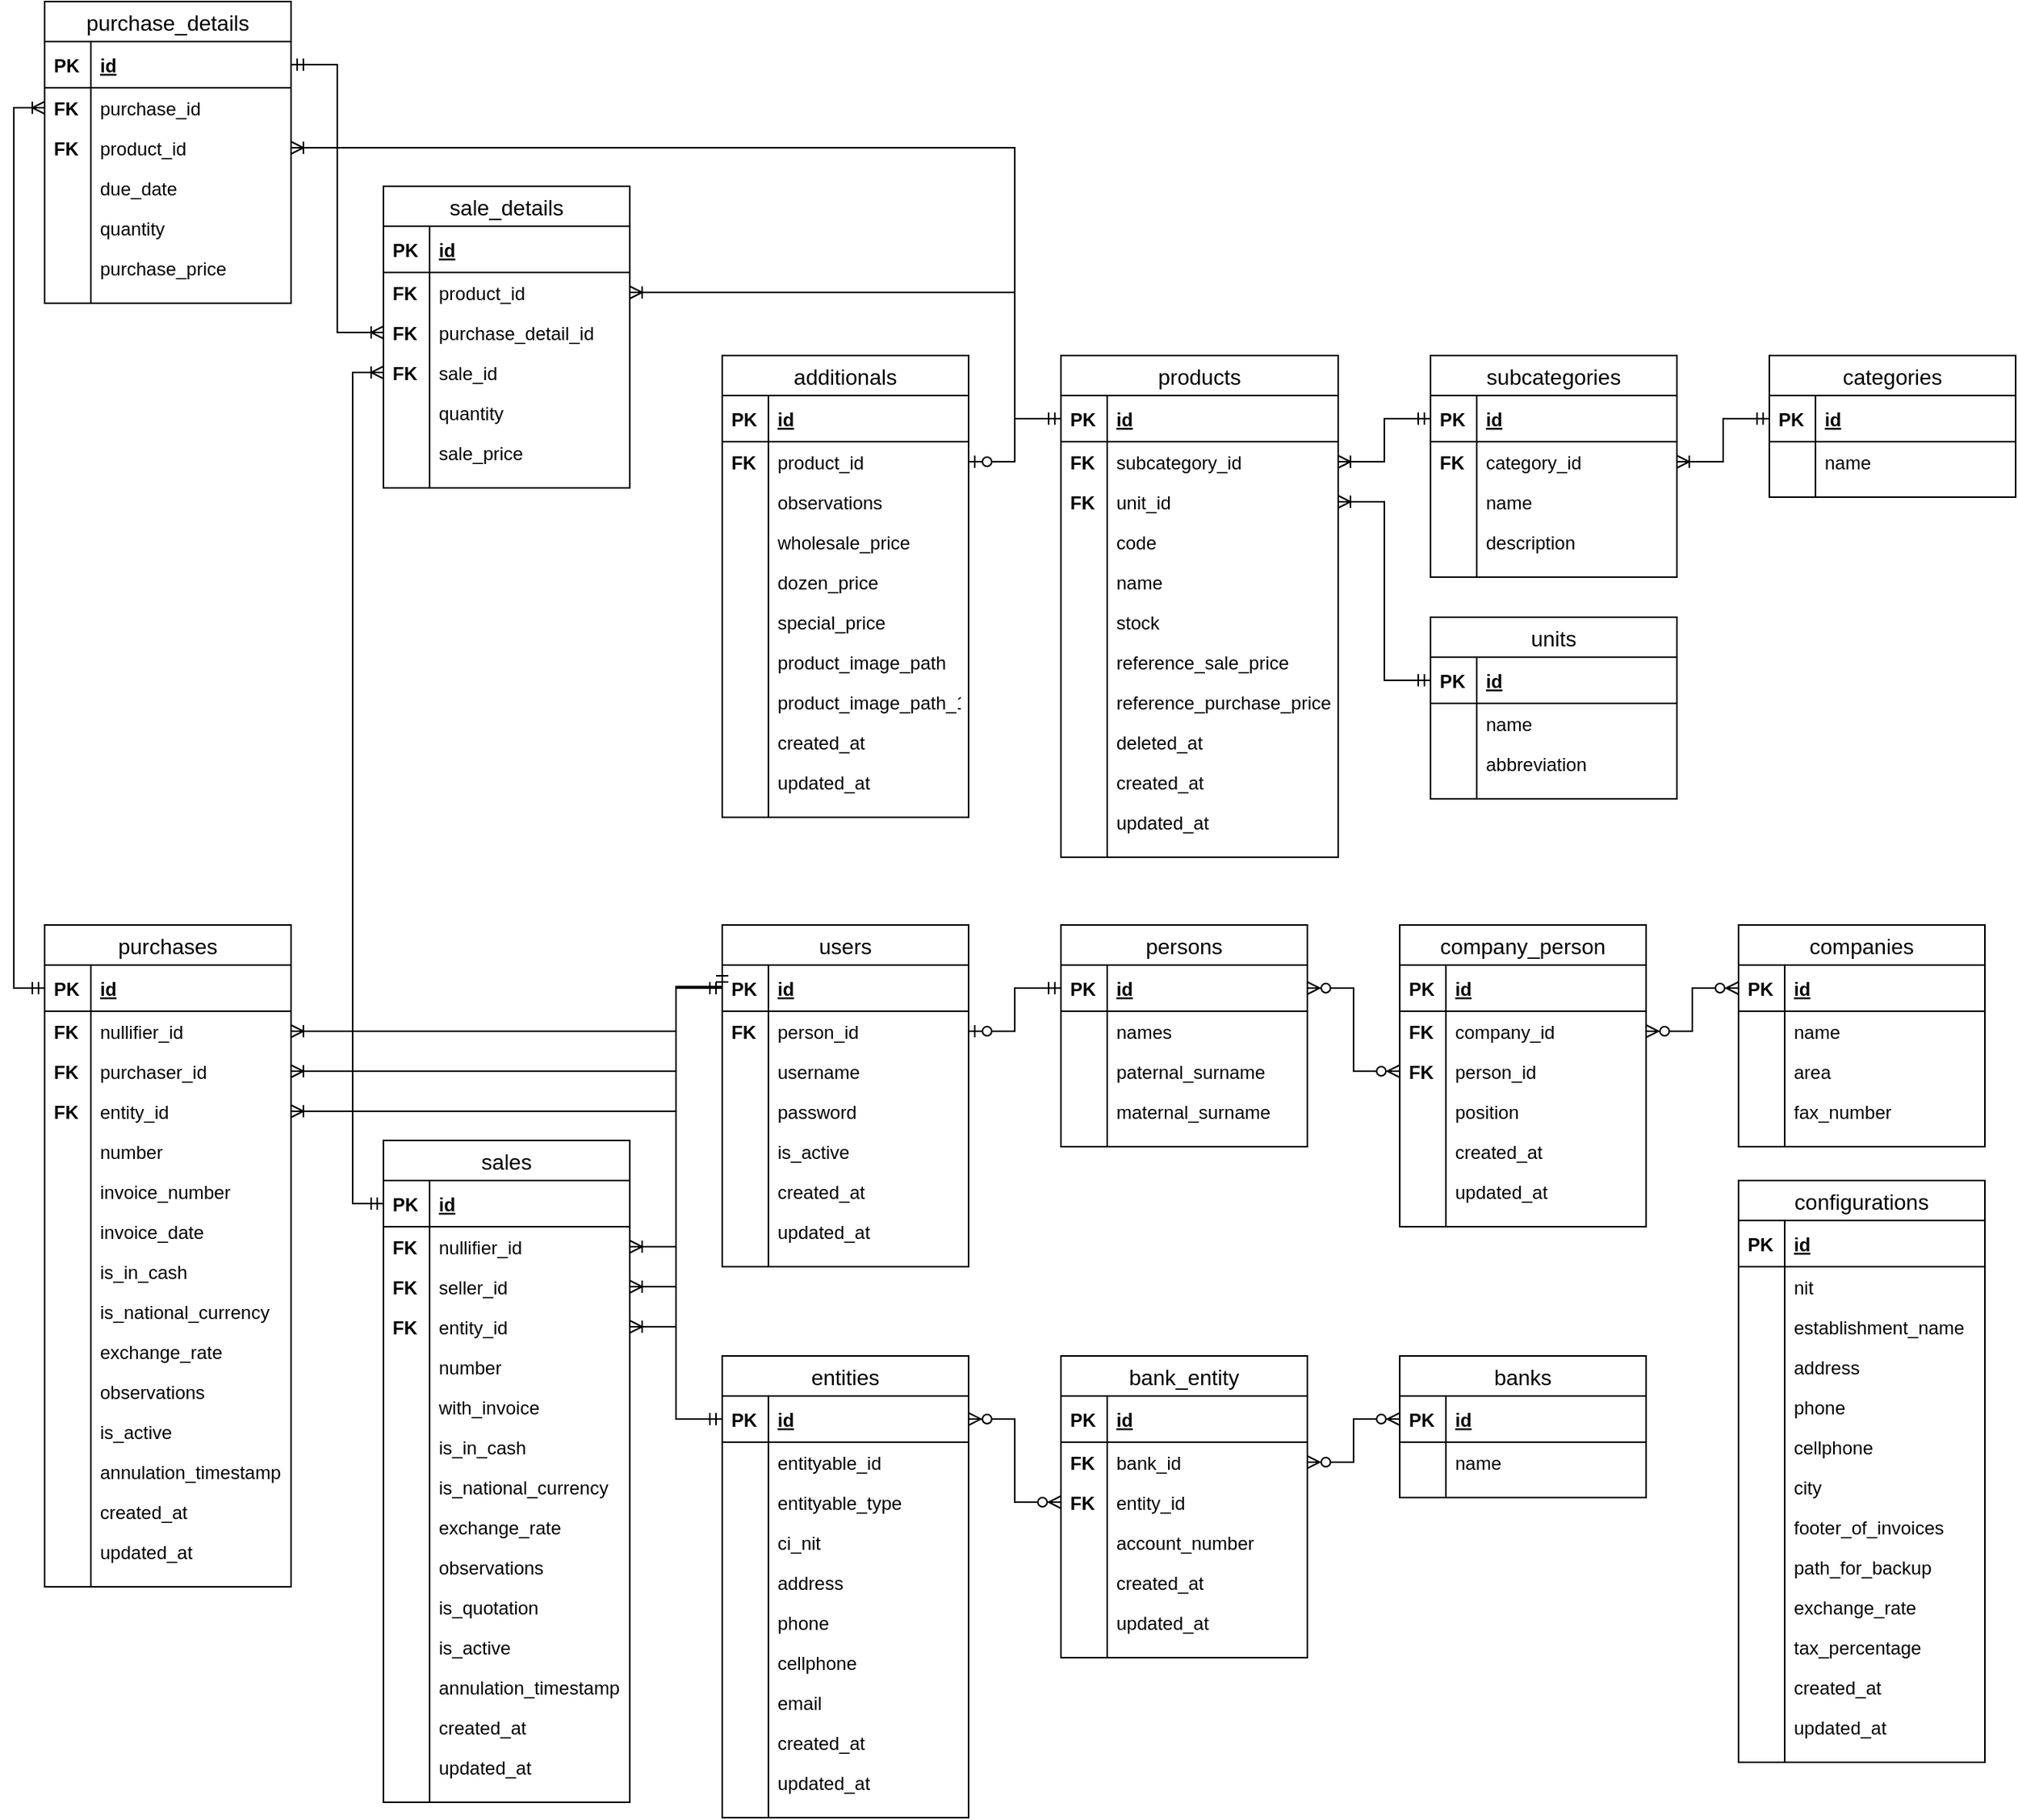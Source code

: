 <mxfile version="13.4.4" type="device"><diagram id="9Vz_jZNOwWVJCHq1HWon" name="Page-1"><mxGraphModel dx="3470" dy="2220" grid="1" gridSize="10" guides="1" tooltips="1" connect="1" arrows="1" fold="1" page="1" pageScale="1" pageWidth="1100" pageHeight="850" math="0" shadow="0"><root><mxCell id="0"/><mxCell id="1" parent="0"/><mxCell id="fuFe-86HBQNjZ7JcfWon-47" style="edgeStyle=orthogonalEdgeStyle;rounded=0;orthogonalLoop=1;jettySize=auto;html=1;exitX=0;exitY=0.5;exitDx=0;exitDy=0;entryX=1;entryY=0.5;entryDx=0;entryDy=0;endArrow=ERoneToMany;endFill=0;startArrow=ERmandOne;startFill=0;" parent="1" source="fuFe-86HBQNjZ7JcfWon-41" target="fuFe-86HBQNjZ7JcfWon-4" edge="1"><mxGeometry relative="1" as="geometry"/></mxCell><mxCell id="fuFe-86HBQNjZ7JcfWon-52" style="edgeStyle=orthogonalEdgeStyle;rounded=0;orthogonalLoop=1;jettySize=auto;html=1;exitX=0;exitY=0.5;exitDx=0;exitDy=0;entryX=1;entryY=0.5;entryDx=0;entryDy=0;startArrow=ERmandOne;startFill=0;endArrow=ERoneToMany;endFill=0;" parent="1" source="fuFe-86HBQNjZ7JcfWon-2" target="fuFe-86HBQNjZ7JcfWon-15" edge="1"><mxGeometry relative="1" as="geometry"/></mxCell><mxCell id="fuFe-86HBQNjZ7JcfWon-53" style="edgeStyle=orthogonalEdgeStyle;rounded=0;orthogonalLoop=1;jettySize=auto;html=1;exitX=0;exitY=0.5;exitDx=0;exitDy=0;entryX=1;entryY=0.5;entryDx=0;entryDy=0;startArrow=ERmandOne;startFill=0;endArrow=ERoneToMany;endFill=0;" parent="1" source="fuFe-86HBQNjZ7JcfWon-32" target="fuFe-86HBQNjZ7JcfWon-50" edge="1"><mxGeometry relative="1" as="geometry"/></mxCell><mxCell id="fuFe-86HBQNjZ7JcfWon-85" style="edgeStyle=orthogonalEdgeStyle;rounded=0;orthogonalLoop=1;jettySize=auto;html=1;exitX=0;exitY=0.5;exitDx=0;exitDy=0;entryX=1;entryY=0.5;entryDx=0;entryDy=0;startArrow=ERmandOne;startFill=0;endArrow=ERzeroToOne;endFill=1;" parent="1" source="fuFe-86HBQNjZ7JcfWon-13" target="fuFe-86HBQNjZ7JcfWon-69" edge="1"><mxGeometry relative="1" as="geometry"/></mxCell><mxCell id="fuFe-86HBQNjZ7JcfWon-258" style="edgeStyle=orthogonalEdgeStyle;rounded=0;orthogonalLoop=1;jettySize=auto;html=1;exitX=0;exitY=0.5;exitDx=0;exitDy=0;entryX=1;entryY=0.5;entryDx=0;entryDy=0;startArrow=ERmandOne;startFill=0;endArrow=ERzeroToOne;endFill=1;" parent="1" source="fuFe-86HBQNjZ7JcfWon-223" target="fuFe-86HBQNjZ7JcfWon-256" edge="1"><mxGeometry relative="1" as="geometry"/></mxCell><mxCell id="fuFe-86HBQNjZ7JcfWon-275" style="edgeStyle=orthogonalEdgeStyle;rounded=0;orthogonalLoop=1;jettySize=auto;html=1;exitX=1;exitY=0.5;exitDx=0;exitDy=0;startArrow=ERzeroToMany;startFill=1;endArrow=ERzeroToMany;endFill=1;entryX=0;entryY=0.5;entryDx=0;entryDy=0;" parent="1" source="fuFe-86HBQNjZ7JcfWon-198" target="fuFe-86HBQNjZ7JcfWon-287" edge="1"><mxGeometry relative="1" as="geometry"/></mxCell><mxCell id="fuFe-86HBQNjZ7JcfWon-291" style="edgeStyle=orthogonalEdgeStyle;rounded=0;orthogonalLoop=1;jettySize=auto;html=1;exitX=1;exitY=0.5;exitDx=0;exitDy=0;entryX=0;entryY=0.5;entryDx=0;entryDy=0;startArrow=ERzeroToMany;startFill=1;endArrow=ERzeroToMany;endFill=1;" parent="1" source="fuFe-86HBQNjZ7JcfWon-283" target="fuFe-86HBQNjZ7JcfWon-267" edge="1"><mxGeometry relative="1" as="geometry"/></mxCell><mxCell id="fuFe-86HBQNjZ7JcfWon-313" style="edgeStyle=orthogonalEdgeStyle;rounded=0;orthogonalLoop=1;jettySize=auto;html=1;exitX=1;exitY=0.5;exitDx=0;exitDy=0;entryX=0;entryY=0.5;entryDx=0;entryDy=0;startArrow=ERzeroToMany;startFill=1;endArrow=ERzeroToMany;endFill=1;" parent="1" source="fuFe-86HBQNjZ7JcfWon-223" target="fuFe-86HBQNjZ7JcfWon-303" edge="1"><mxGeometry relative="1" as="geometry"/></mxCell><mxCell id="fuFe-86HBQNjZ7JcfWon-314" style="edgeStyle=orthogonalEdgeStyle;rounded=0;orthogonalLoop=1;jettySize=auto;html=1;exitX=0;exitY=0.5;exitDx=0;exitDy=0;entryX=1;entryY=0.5;entryDx=0;entryDy=0;startArrow=ERzeroToMany;startFill=1;endArrow=ERzeroToMany;endFill=1;" parent="1" source="fuFe-86HBQNjZ7JcfWon-242" target="fuFe-86HBQNjZ7JcfWon-301" edge="1"><mxGeometry relative="1" as="geometry"/></mxCell><mxCell id="fuFe-86HBQNjZ7JcfWon-298" value="company_person" style="swimlane;fontStyle=0;childLayout=stackLayout;horizontal=1;startSize=26;horizontalStack=0;resizeParent=1;resizeParentMax=0;resizeLast=0;collapsible=1;marginBottom=0;align=center;fontSize=14;" parent="1" vertex="1"><mxGeometry x="490" y="440" width="160" height="196" as="geometry"/></mxCell><mxCell id="fuFe-86HBQNjZ7JcfWon-299" value="id" style="shape=partialRectangle;top=0;left=0;right=0;bottom=1;align=left;verticalAlign=middle;fillColor=none;spacingLeft=34;spacingRight=4;overflow=hidden;rotatable=0;points=[[0,0.5],[1,0.5]];portConstraint=eastwest;dropTarget=0;fontStyle=5;fontSize=12;" parent="fuFe-86HBQNjZ7JcfWon-298" vertex="1"><mxGeometry y="26" width="160" height="30" as="geometry"/></mxCell><mxCell id="fuFe-86HBQNjZ7JcfWon-300" value="PK" style="shape=partialRectangle;top=0;left=0;bottom=0;fillColor=none;align=left;verticalAlign=middle;spacingLeft=4;spacingRight=4;overflow=hidden;rotatable=0;points=[];portConstraint=eastwest;part=1;fontSize=12;fontStyle=1" parent="fuFe-86HBQNjZ7JcfWon-299" vertex="1" connectable="0"><mxGeometry width="30" height="30" as="geometry"/></mxCell><mxCell id="fuFe-86HBQNjZ7JcfWon-301" value="company_id" style="shape=partialRectangle;top=0;left=0;right=0;bottom=0;align=left;verticalAlign=top;fillColor=none;spacingLeft=34;spacingRight=4;overflow=hidden;rotatable=0;points=[[0,0.5],[1,0.5]];portConstraint=eastwest;dropTarget=0;fontSize=12;" parent="fuFe-86HBQNjZ7JcfWon-298" vertex="1"><mxGeometry y="56" width="160" height="26" as="geometry"/></mxCell><mxCell id="fuFe-86HBQNjZ7JcfWon-302" value="FK" style="shape=partialRectangle;top=0;left=0;bottom=0;fillColor=none;align=left;verticalAlign=top;spacingLeft=4;spacingRight=4;overflow=hidden;rotatable=0;points=[];portConstraint=eastwest;part=1;fontSize=12;fontStyle=1" parent="fuFe-86HBQNjZ7JcfWon-301" vertex="1" connectable="0"><mxGeometry width="30" height="26" as="geometry"/></mxCell><mxCell id="fuFe-86HBQNjZ7JcfWon-303" value="person_id" style="shape=partialRectangle;top=0;left=0;right=0;bottom=0;align=left;verticalAlign=top;fillColor=none;spacingLeft=34;spacingRight=4;overflow=hidden;rotatable=0;points=[[0,0.5],[1,0.5]];portConstraint=eastwest;dropTarget=0;fontSize=12;" parent="fuFe-86HBQNjZ7JcfWon-298" vertex="1"><mxGeometry y="82" width="160" height="26" as="geometry"/></mxCell><mxCell id="fuFe-86HBQNjZ7JcfWon-304" value="FK" style="shape=partialRectangle;top=0;left=0;bottom=0;fillColor=none;align=left;verticalAlign=top;spacingLeft=4;spacingRight=4;overflow=hidden;rotatable=0;points=[];portConstraint=eastwest;part=1;fontSize=12;fontStyle=1" parent="fuFe-86HBQNjZ7JcfWon-303" vertex="1" connectable="0"><mxGeometry width="30" height="26" as="geometry"/></mxCell><mxCell id="fuFe-86HBQNjZ7JcfWon-305" value="position" style="shape=partialRectangle;top=0;left=0;right=0;bottom=0;align=left;verticalAlign=top;fillColor=none;spacingLeft=34;spacingRight=4;overflow=hidden;rotatable=0;points=[[0,0.5],[1,0.5]];portConstraint=eastwest;dropTarget=0;fontSize=12;" parent="fuFe-86HBQNjZ7JcfWon-298" vertex="1"><mxGeometry y="108" width="160" height="26" as="geometry"/></mxCell><mxCell id="fuFe-86HBQNjZ7JcfWon-306" value="" style="shape=partialRectangle;top=0;left=0;bottom=0;fillColor=none;align=left;verticalAlign=top;spacingLeft=4;spacingRight=4;overflow=hidden;rotatable=0;points=[];portConstraint=eastwest;part=1;fontSize=12;" parent="fuFe-86HBQNjZ7JcfWon-305" vertex="1" connectable="0"><mxGeometry width="30" height="26" as="geometry"/></mxCell><mxCell id="fuFe-86HBQNjZ7JcfWon-307" value="created_at" style="shape=partialRectangle;top=0;left=0;right=0;bottom=0;align=left;verticalAlign=top;fillColor=none;spacingLeft=34;spacingRight=4;overflow=hidden;rotatable=0;points=[[0,0.5],[1,0.5]];portConstraint=eastwest;dropTarget=0;fontSize=12;" parent="fuFe-86HBQNjZ7JcfWon-298" vertex="1"><mxGeometry y="134" width="160" height="26" as="geometry"/></mxCell><mxCell id="fuFe-86HBQNjZ7JcfWon-308" value="" style="shape=partialRectangle;top=0;left=0;bottom=0;fillColor=none;align=left;verticalAlign=top;spacingLeft=4;spacingRight=4;overflow=hidden;rotatable=0;points=[];portConstraint=eastwest;part=1;fontSize=12;" parent="fuFe-86HBQNjZ7JcfWon-307" vertex="1" connectable="0"><mxGeometry width="30" height="26" as="geometry"/></mxCell><mxCell id="fuFe-86HBQNjZ7JcfWon-309" value="updated_at" style="shape=partialRectangle;top=0;left=0;right=0;bottom=0;align=left;verticalAlign=top;fillColor=none;spacingLeft=34;spacingRight=4;overflow=hidden;rotatable=0;points=[[0,0.5],[1,0.5]];portConstraint=eastwest;dropTarget=0;fontSize=12;" parent="fuFe-86HBQNjZ7JcfWon-298" vertex="1"><mxGeometry y="160" width="160" height="26" as="geometry"/></mxCell><mxCell id="fuFe-86HBQNjZ7JcfWon-310" value="" style="shape=partialRectangle;top=0;left=0;bottom=0;fillColor=none;align=left;verticalAlign=top;spacingLeft=4;spacingRight=4;overflow=hidden;rotatable=0;points=[];portConstraint=eastwest;part=1;fontSize=12;" parent="fuFe-86HBQNjZ7JcfWon-309" vertex="1" connectable="0"><mxGeometry width="30" height="26" as="geometry"/></mxCell><mxCell id="fuFe-86HBQNjZ7JcfWon-311" value="" style="shape=partialRectangle;top=0;left=0;right=0;bottom=0;align=left;verticalAlign=top;fillColor=none;spacingLeft=34;spacingRight=4;overflow=hidden;rotatable=0;points=[[0,0.5],[1,0.5]];portConstraint=eastwest;dropTarget=0;fontSize=12;" parent="fuFe-86HBQNjZ7JcfWon-298" vertex="1"><mxGeometry y="186" width="160" height="10" as="geometry"/></mxCell><mxCell id="fuFe-86HBQNjZ7JcfWon-312" value="" style="shape=partialRectangle;top=0;left=0;bottom=0;fillColor=none;align=left;verticalAlign=top;spacingLeft=4;spacingRight=4;overflow=hidden;rotatable=0;points=[];portConstraint=eastwest;part=1;fontSize=12;" parent="fuFe-86HBQNjZ7JcfWon-311" vertex="1" connectable="0"><mxGeometry width="30" height="10" as="geometry"/></mxCell><mxCell id="fuFe-86HBQNjZ7JcfWon-222" value="persons" style="swimlane;fontStyle=0;childLayout=stackLayout;horizontal=1;startSize=26;horizontalStack=0;resizeParent=1;resizeParentMax=0;resizeLast=0;collapsible=1;marginBottom=0;align=center;fontSize=14;" parent="1" vertex="1"><mxGeometry x="270" y="440" width="160" height="144" as="geometry"/></mxCell><mxCell id="fuFe-86HBQNjZ7JcfWon-223" value="id" style="shape=partialRectangle;top=0;left=0;right=0;bottom=1;align=left;verticalAlign=middle;fillColor=none;spacingLeft=34;spacingRight=4;overflow=hidden;rotatable=0;points=[[0,0.5],[1,0.5]];portConstraint=eastwest;dropTarget=0;fontStyle=5;fontSize=12;" parent="fuFe-86HBQNjZ7JcfWon-222" vertex="1"><mxGeometry y="26" width="160" height="30" as="geometry"/></mxCell><mxCell id="fuFe-86HBQNjZ7JcfWon-224" value="PK" style="shape=partialRectangle;top=0;left=0;bottom=0;fillColor=none;align=left;verticalAlign=middle;spacingLeft=4;spacingRight=4;overflow=hidden;rotatable=0;points=[];portConstraint=eastwest;part=1;fontSize=12;fontStyle=1" parent="fuFe-86HBQNjZ7JcfWon-223" vertex="1" connectable="0"><mxGeometry width="30" height="30" as="geometry"/></mxCell><mxCell id="fuFe-86HBQNjZ7JcfWon-535" value="names" style="shape=partialRectangle;top=0;left=0;right=0;bottom=0;align=left;verticalAlign=top;fillColor=none;spacingLeft=34;spacingRight=4;overflow=hidden;rotatable=0;points=[[0,0.5],[1,0.5]];portConstraint=eastwest;dropTarget=0;fontSize=12;" parent="fuFe-86HBQNjZ7JcfWon-222" vertex="1"><mxGeometry y="56" width="160" height="26" as="geometry"/></mxCell><mxCell id="fuFe-86HBQNjZ7JcfWon-536" value="" style="shape=partialRectangle;top=0;left=0;bottom=0;fillColor=none;align=left;verticalAlign=top;spacingLeft=4;spacingRight=4;overflow=hidden;rotatable=0;points=[];portConstraint=eastwest;part=1;fontSize=12;" parent="fuFe-86HBQNjZ7JcfWon-535" vertex="1" connectable="0"><mxGeometry width="30" height="26" as="geometry"/></mxCell><mxCell id="fuFe-86HBQNjZ7JcfWon-264" value="paternal_surname" style="shape=partialRectangle;top=0;left=0;right=0;bottom=0;align=left;verticalAlign=top;fillColor=none;spacingLeft=34;spacingRight=4;overflow=hidden;rotatable=0;points=[[0,0.5],[1,0.5]];portConstraint=eastwest;dropTarget=0;fontSize=12;" parent="fuFe-86HBQNjZ7JcfWon-222" vertex="1"><mxGeometry y="82" width="160" height="26" as="geometry"/></mxCell><mxCell id="fuFe-86HBQNjZ7JcfWon-265" value="" style="shape=partialRectangle;top=0;left=0;bottom=0;fillColor=none;align=left;verticalAlign=top;spacingLeft=4;spacingRight=4;overflow=hidden;rotatable=0;points=[];portConstraint=eastwest;part=1;fontSize=12;" parent="fuFe-86HBQNjZ7JcfWon-264" vertex="1" connectable="0"><mxGeometry width="30" height="26" as="geometry"/></mxCell><mxCell id="fuFe-86HBQNjZ7JcfWon-239" value="maternal_surname" style="shape=partialRectangle;top=0;left=0;right=0;bottom=0;align=left;verticalAlign=top;fillColor=none;spacingLeft=34;spacingRight=4;overflow=hidden;rotatable=0;points=[[0,0.5],[1,0.5]];portConstraint=eastwest;dropTarget=0;fontSize=12;" parent="fuFe-86HBQNjZ7JcfWon-222" vertex="1"><mxGeometry y="108" width="160" height="26" as="geometry"/></mxCell><mxCell id="fuFe-86HBQNjZ7JcfWon-240" value="" style="shape=partialRectangle;top=0;left=0;bottom=0;fillColor=none;align=left;verticalAlign=top;spacingLeft=4;spacingRight=4;overflow=hidden;rotatable=0;points=[];portConstraint=eastwest;part=1;fontSize=12;" parent="fuFe-86HBQNjZ7JcfWon-239" vertex="1" connectable="0"><mxGeometry width="30" height="26" as="geometry"/></mxCell><mxCell id="fuFe-86HBQNjZ7JcfWon-237" value="" style="shape=partialRectangle;top=0;left=0;right=0;bottom=0;align=left;verticalAlign=top;fillColor=none;spacingLeft=34;spacingRight=4;overflow=hidden;rotatable=0;points=[[0,0.5],[1,0.5]];portConstraint=eastwest;dropTarget=0;fontSize=12;" parent="fuFe-86HBQNjZ7JcfWon-222" vertex="1"><mxGeometry y="134" width="160" height="10" as="geometry"/></mxCell><mxCell id="fuFe-86HBQNjZ7JcfWon-238" value="" style="shape=partialRectangle;top=0;left=0;bottom=0;fillColor=none;align=left;verticalAlign=top;spacingLeft=4;spacingRight=4;overflow=hidden;rotatable=0;points=[];portConstraint=eastwest;part=1;fontSize=12;" parent="fuFe-86HBQNjZ7JcfWon-237" vertex="1" connectable="0"><mxGeometry width="30" height="10" as="geometry"/></mxCell><mxCell id="fuFe-86HBQNjZ7JcfWon-90" value="users" style="swimlane;fontStyle=0;childLayout=stackLayout;horizontal=1;startSize=26;horizontalStack=0;resizeParent=1;resizeParentMax=0;resizeLast=0;collapsible=1;marginBottom=0;align=center;fontSize=14;" parent="1" vertex="1"><mxGeometry x="50" y="440" width="160" height="222" as="geometry"/></mxCell><mxCell id="fuFe-86HBQNjZ7JcfWon-91" value="id" style="shape=partialRectangle;top=0;left=0;right=0;bottom=1;align=left;verticalAlign=middle;fillColor=none;spacingLeft=34;spacingRight=4;overflow=hidden;rotatable=0;points=[[0,0.5],[1,0.5]];portConstraint=eastwest;dropTarget=0;fontStyle=5;fontSize=12;" parent="fuFe-86HBQNjZ7JcfWon-90" vertex="1"><mxGeometry y="26" width="160" height="30" as="geometry"/></mxCell><mxCell id="fuFe-86HBQNjZ7JcfWon-92" value="PK" style="shape=partialRectangle;top=0;left=0;bottom=0;fillColor=none;align=left;verticalAlign=middle;spacingLeft=4;spacingRight=4;overflow=hidden;rotatable=0;points=[];portConstraint=eastwest;part=1;fontSize=12;fontStyle=1" parent="fuFe-86HBQNjZ7JcfWon-91" vertex="1" connectable="0"><mxGeometry width="30" height="30" as="geometry"/></mxCell><mxCell id="fuFe-86HBQNjZ7JcfWon-256" value="person_id" style="shape=partialRectangle;top=0;left=0;right=0;bottom=0;align=left;verticalAlign=top;fillColor=none;spacingLeft=34;spacingRight=4;overflow=hidden;rotatable=0;points=[[0,0.5],[1,0.5]];portConstraint=eastwest;dropTarget=0;fontSize=12;" parent="fuFe-86HBQNjZ7JcfWon-90" vertex="1"><mxGeometry y="56" width="160" height="26" as="geometry"/></mxCell><mxCell id="fuFe-86HBQNjZ7JcfWon-257" value="FK" style="shape=partialRectangle;top=0;left=0;bottom=0;fillColor=none;align=left;verticalAlign=top;spacingLeft=4;spacingRight=4;overflow=hidden;rotatable=0;points=[];portConstraint=eastwest;part=1;fontSize=12;fontStyle=1" parent="fuFe-86HBQNjZ7JcfWon-256" vertex="1" connectable="0"><mxGeometry width="30" height="26" as="geometry"/></mxCell><mxCell id="fuFe-86HBQNjZ7JcfWon-95" value="username" style="shape=partialRectangle;top=0;left=0;right=0;bottom=0;align=left;verticalAlign=top;fillColor=none;spacingLeft=34;spacingRight=4;overflow=hidden;rotatable=0;points=[[0,0.5],[1,0.5]];portConstraint=eastwest;dropTarget=0;fontSize=12;" parent="fuFe-86HBQNjZ7JcfWon-90" vertex="1"><mxGeometry y="82" width="160" height="26" as="geometry"/></mxCell><mxCell id="fuFe-86HBQNjZ7JcfWon-96" value="" style="shape=partialRectangle;top=0;left=0;bottom=0;fillColor=none;align=left;verticalAlign=top;spacingLeft=4;spacingRight=4;overflow=hidden;rotatable=0;points=[];portConstraint=eastwest;part=1;fontSize=12;" parent="fuFe-86HBQNjZ7JcfWon-95" vertex="1" connectable="0"><mxGeometry width="30" height="26" as="geometry"/></mxCell><mxCell id="fuFe-86HBQNjZ7JcfWon-97" value="password" style="shape=partialRectangle;top=0;left=0;right=0;bottom=0;align=left;verticalAlign=top;fillColor=none;spacingLeft=34;spacingRight=4;overflow=hidden;rotatable=0;points=[[0,0.5],[1,0.5]];portConstraint=eastwest;dropTarget=0;fontSize=12;" parent="fuFe-86HBQNjZ7JcfWon-90" vertex="1"><mxGeometry y="108" width="160" height="26" as="geometry"/></mxCell><mxCell id="fuFe-86HBQNjZ7JcfWon-98" value="" style="shape=partialRectangle;top=0;left=0;bottom=0;fillColor=none;align=left;verticalAlign=top;spacingLeft=4;spacingRight=4;overflow=hidden;rotatable=0;points=[];portConstraint=eastwest;part=1;fontSize=12;" parent="fuFe-86HBQNjZ7JcfWon-97" vertex="1" connectable="0"><mxGeometry width="30" height="26" as="geometry"/></mxCell><mxCell id="fuFe-86HBQNjZ7JcfWon-315" value="is_active" style="shape=partialRectangle;top=0;left=0;right=0;bottom=0;align=left;verticalAlign=top;fillColor=none;spacingLeft=34;spacingRight=4;overflow=hidden;rotatable=0;points=[[0,0.5],[1,0.5]];portConstraint=eastwest;dropTarget=0;fontSize=12;" parent="fuFe-86HBQNjZ7JcfWon-90" vertex="1"><mxGeometry y="134" width="160" height="26" as="geometry"/></mxCell><mxCell id="fuFe-86HBQNjZ7JcfWon-316" value="" style="shape=partialRectangle;top=0;left=0;bottom=0;fillColor=none;align=left;verticalAlign=top;spacingLeft=4;spacingRight=4;overflow=hidden;rotatable=0;points=[];portConstraint=eastwest;part=1;fontSize=12;" parent="fuFe-86HBQNjZ7JcfWon-315" vertex="1" connectable="0"><mxGeometry width="30" height="26" as="geometry"/></mxCell><mxCell id="fuFe-86HBQNjZ7JcfWon-99" value="created_at" style="shape=partialRectangle;top=0;left=0;right=0;bottom=0;align=left;verticalAlign=top;fillColor=none;spacingLeft=34;spacingRight=4;overflow=hidden;rotatable=0;points=[[0,0.5],[1,0.5]];portConstraint=eastwest;dropTarget=0;fontSize=12;" parent="fuFe-86HBQNjZ7JcfWon-90" vertex="1"><mxGeometry y="160" width="160" height="26" as="geometry"/></mxCell><mxCell id="fuFe-86HBQNjZ7JcfWon-100" value="" style="shape=partialRectangle;top=0;left=0;bottom=0;fillColor=none;align=left;verticalAlign=top;spacingLeft=4;spacingRight=4;overflow=hidden;rotatable=0;points=[];portConstraint=eastwest;part=1;fontSize=12;" parent="fuFe-86HBQNjZ7JcfWon-99" vertex="1" connectable="0"><mxGeometry width="30" height="26" as="geometry"/></mxCell><mxCell id="fuFe-86HBQNjZ7JcfWon-101" value="updated_at" style="shape=partialRectangle;top=0;left=0;right=0;bottom=0;align=left;verticalAlign=top;fillColor=none;spacingLeft=34;spacingRight=4;overflow=hidden;rotatable=0;points=[[0,0.5],[1,0.5]];portConstraint=eastwest;dropTarget=0;fontSize=12;" parent="fuFe-86HBQNjZ7JcfWon-90" vertex="1"><mxGeometry y="186" width="160" height="26" as="geometry"/></mxCell><mxCell id="fuFe-86HBQNjZ7JcfWon-102" value="" style="shape=partialRectangle;top=0;left=0;bottom=0;fillColor=none;align=left;verticalAlign=top;spacingLeft=4;spacingRight=4;overflow=hidden;rotatable=0;points=[];portConstraint=eastwest;part=1;fontSize=12;" parent="fuFe-86HBQNjZ7JcfWon-101" vertex="1" connectable="0"><mxGeometry width="30" height="26" as="geometry"/></mxCell><mxCell id="fuFe-86HBQNjZ7JcfWon-103" value="" style="shape=partialRectangle;top=0;left=0;right=0;bottom=0;align=left;verticalAlign=top;fillColor=none;spacingLeft=34;spacingRight=4;overflow=hidden;rotatable=0;points=[[0,0.5],[1,0.5]];portConstraint=eastwest;dropTarget=0;fontSize=12;" parent="fuFe-86HBQNjZ7JcfWon-90" vertex="1"><mxGeometry y="212" width="160" height="10" as="geometry"/></mxCell><mxCell id="fuFe-86HBQNjZ7JcfWon-104" value="" style="shape=partialRectangle;top=0;left=0;bottom=0;fillColor=none;align=left;verticalAlign=top;spacingLeft=4;spacingRight=4;overflow=hidden;rotatable=0;points=[];portConstraint=eastwest;part=1;fontSize=12;" parent="fuFe-86HBQNjZ7JcfWon-103" vertex="1" connectable="0"><mxGeometry width="30" height="10" as="geometry"/></mxCell><mxCell id="fuFe-86HBQNjZ7JcfWon-241" value="companies" style="swimlane;fontStyle=0;childLayout=stackLayout;horizontal=1;startSize=26;horizontalStack=0;resizeParent=1;resizeParentMax=0;resizeLast=0;collapsible=1;marginBottom=0;align=center;fontSize=14;" parent="1" vertex="1"><mxGeometry x="710" y="440" width="160" height="144" as="geometry"/></mxCell><mxCell id="fuFe-86HBQNjZ7JcfWon-242" value="id" style="shape=partialRectangle;top=0;left=0;right=0;bottom=1;align=left;verticalAlign=middle;fillColor=none;spacingLeft=34;spacingRight=4;overflow=hidden;rotatable=0;points=[[0,0.5],[1,0.5]];portConstraint=eastwest;dropTarget=0;fontStyle=5;fontSize=12;" parent="fuFe-86HBQNjZ7JcfWon-241" vertex="1"><mxGeometry y="26" width="160" height="30" as="geometry"/></mxCell><mxCell id="fuFe-86HBQNjZ7JcfWon-243" value="PK" style="shape=partialRectangle;top=0;left=0;bottom=0;fillColor=none;align=left;verticalAlign=middle;spacingLeft=4;spacingRight=4;overflow=hidden;rotatable=0;points=[];portConstraint=eastwest;part=1;fontSize=12;fontStyle=1" parent="fuFe-86HBQNjZ7JcfWon-242" vertex="1" connectable="0"><mxGeometry width="30" height="30" as="geometry"/></mxCell><mxCell id="fuFe-86HBQNjZ7JcfWon-244" value="name" style="shape=partialRectangle;top=0;left=0;right=0;bottom=0;align=left;verticalAlign=top;fillColor=none;spacingLeft=34;spacingRight=4;overflow=hidden;rotatable=0;points=[[0,0.5],[1,0.5]];portConstraint=eastwest;dropTarget=0;fontSize=12;" parent="fuFe-86HBQNjZ7JcfWon-241" vertex="1"><mxGeometry y="56" width="160" height="26" as="geometry"/></mxCell><mxCell id="fuFe-86HBQNjZ7JcfWon-245" value="" style="shape=partialRectangle;top=0;left=0;bottom=0;fillColor=none;align=left;verticalAlign=top;spacingLeft=4;spacingRight=4;overflow=hidden;rotatable=0;points=[];portConstraint=eastwest;part=1;fontSize=12;" parent="fuFe-86HBQNjZ7JcfWon-244" vertex="1" connectable="0"><mxGeometry width="30" height="26" as="geometry"/></mxCell><mxCell id="fuFe-86HBQNjZ7JcfWon-537" value="area" style="shape=partialRectangle;top=0;left=0;right=0;bottom=0;align=left;verticalAlign=top;fillColor=none;spacingLeft=34;spacingRight=4;overflow=hidden;rotatable=0;points=[[0,0.5],[1,0.5]];portConstraint=eastwest;dropTarget=0;fontSize=12;" parent="fuFe-86HBQNjZ7JcfWon-241" vertex="1"><mxGeometry y="82" width="160" height="26" as="geometry"/></mxCell><mxCell id="fuFe-86HBQNjZ7JcfWon-538" value="" style="shape=partialRectangle;top=0;left=0;bottom=0;fillColor=none;align=left;verticalAlign=top;spacingLeft=4;spacingRight=4;overflow=hidden;rotatable=0;points=[];portConstraint=eastwest;part=1;fontSize=12;" parent="fuFe-86HBQNjZ7JcfWon-537" vertex="1" connectable="0"><mxGeometry width="30" height="26" as="geometry"/></mxCell><mxCell id="fuFe-86HBQNjZ7JcfWon-246" value="fax_number" style="shape=partialRectangle;top=0;left=0;right=0;bottom=0;align=left;verticalAlign=top;fillColor=none;spacingLeft=34;spacingRight=4;overflow=hidden;rotatable=0;points=[[0,0.5],[1,0.5]];portConstraint=eastwest;dropTarget=0;fontSize=12;" parent="fuFe-86HBQNjZ7JcfWon-241" vertex="1"><mxGeometry y="108" width="160" height="26" as="geometry"/></mxCell><mxCell id="fuFe-86HBQNjZ7JcfWon-247" value="" style="shape=partialRectangle;top=0;left=0;bottom=0;fillColor=none;align=left;verticalAlign=top;spacingLeft=4;spacingRight=4;overflow=hidden;rotatable=0;points=[];portConstraint=eastwest;part=1;fontSize=12;" parent="fuFe-86HBQNjZ7JcfWon-246" vertex="1" connectable="0"><mxGeometry width="30" height="26" as="geometry"/></mxCell><mxCell id="fuFe-86HBQNjZ7JcfWon-248" value="" style="shape=partialRectangle;top=0;left=0;right=0;bottom=0;align=left;verticalAlign=top;fillColor=none;spacingLeft=34;spacingRight=4;overflow=hidden;rotatable=0;points=[[0,0.5],[1,0.5]];portConstraint=eastwest;dropTarget=0;fontSize=12;" parent="fuFe-86HBQNjZ7JcfWon-241" vertex="1"><mxGeometry y="134" width="160" height="10" as="geometry"/></mxCell><mxCell id="fuFe-86HBQNjZ7JcfWon-249" value="" style="shape=partialRectangle;top=0;left=0;bottom=0;fillColor=none;align=left;verticalAlign=top;spacingLeft=4;spacingRight=4;overflow=hidden;rotatable=0;points=[];portConstraint=eastwest;part=1;fontSize=12;" parent="fuFe-86HBQNjZ7JcfWon-248" vertex="1" connectable="0"><mxGeometry width="30" height="10" as="geometry"/></mxCell><mxCell id="fuFe-86HBQNjZ7JcfWon-418" style="edgeStyle=orthogonalEdgeStyle;rounded=0;orthogonalLoop=1;jettySize=auto;html=1;exitX=0;exitY=0.5;exitDx=0;exitDy=0;entryX=1;entryY=0.5;entryDx=0;entryDy=0;startArrow=ERmandOne;startFill=0;endArrow=ERoneToMany;endFill=0;" parent="1" source="fuFe-86HBQNjZ7JcfWon-198" target="fuFe-86HBQNjZ7JcfWon-355" edge="1"><mxGeometry relative="1" as="geometry"/></mxCell><mxCell id="fuFe-86HBQNjZ7JcfWon-419" style="edgeStyle=orthogonalEdgeStyle;rounded=0;orthogonalLoop=1;jettySize=auto;html=1;exitX=0;exitY=0.5;exitDx=0;exitDy=0;entryX=1;entryY=0.5;entryDx=0;entryDy=0;startArrow=ERmandOne;startFill=0;endArrow=ERoneToMany;endFill=0;" parent="1" source="fuFe-86HBQNjZ7JcfWon-91" target="fuFe-86HBQNjZ7JcfWon-408" edge="1"><mxGeometry relative="1" as="geometry"/></mxCell><mxCell id="fuFe-86HBQNjZ7JcfWon-420" style="edgeStyle=orthogonalEdgeStyle;rounded=0;orthogonalLoop=1;jettySize=auto;html=1;exitX=0;exitY=0.5;exitDx=0;exitDy=0;entryX=1;entryY=0.5;entryDx=0;entryDy=0;startArrow=ERmandOne;startFill=0;endArrow=ERoneToMany;endFill=0;" parent="1" source="fuFe-86HBQNjZ7JcfWon-91" target="fuFe-86HBQNjZ7JcfWon-357" edge="1"><mxGeometry relative="1" as="geometry"/></mxCell><mxCell id="fuFe-86HBQNjZ7JcfWon-12" value="products" style="swimlane;fontStyle=0;childLayout=stackLayout;horizontal=1;startSize=26;horizontalStack=0;resizeParent=1;resizeParentMax=0;resizeLast=0;collapsible=1;marginBottom=0;align=center;fontSize=14;" parent="1" vertex="1"><mxGeometry x="270" y="70" width="180" height="326" as="geometry"/></mxCell><mxCell id="fuFe-86HBQNjZ7JcfWon-13" value="id" style="shape=partialRectangle;top=0;left=0;right=0;bottom=1;align=left;verticalAlign=middle;fillColor=none;spacingLeft=34;spacingRight=4;overflow=hidden;rotatable=0;points=[[0,0.5],[1,0.5]];portConstraint=eastwest;dropTarget=0;fontStyle=5;fontSize=12;" parent="fuFe-86HBQNjZ7JcfWon-12" vertex="1"><mxGeometry y="26" width="180" height="30" as="geometry"/></mxCell><mxCell id="fuFe-86HBQNjZ7JcfWon-14" value="PK" style="shape=partialRectangle;top=0;left=0;bottom=0;fillColor=none;align=left;verticalAlign=middle;spacingLeft=4;spacingRight=4;overflow=hidden;rotatable=0;points=[];portConstraint=eastwest;part=1;fontSize=12;fontStyle=1" parent="fuFe-86HBQNjZ7JcfWon-13" vertex="1" connectable="0"><mxGeometry width="30" height="30" as="geometry"/></mxCell><mxCell id="fuFe-86HBQNjZ7JcfWon-15" value="subcategory_id" style="shape=partialRectangle;top=0;left=0;right=0;bottom=0;align=left;verticalAlign=top;fillColor=none;spacingLeft=34;spacingRight=4;overflow=hidden;rotatable=0;points=[[0,0.5],[1,0.5]];portConstraint=eastwest;dropTarget=0;fontSize=12;" parent="fuFe-86HBQNjZ7JcfWon-12" vertex="1"><mxGeometry y="56" width="180" height="26" as="geometry"/></mxCell><mxCell id="fuFe-86HBQNjZ7JcfWon-16" value="FK" style="shape=partialRectangle;top=0;left=0;bottom=0;fillColor=none;align=left;verticalAlign=top;spacingLeft=4;spacingRight=4;overflow=hidden;rotatable=0;points=[];portConstraint=eastwest;part=1;fontSize=12;fontStyle=1" parent="fuFe-86HBQNjZ7JcfWon-15" vertex="1" connectable="0"><mxGeometry width="30" height="26" as="geometry"/></mxCell><mxCell id="fuFe-86HBQNjZ7JcfWon-50" value="unit_id" style="shape=partialRectangle;top=0;left=0;right=0;bottom=0;align=left;verticalAlign=top;fillColor=none;spacingLeft=34;spacingRight=4;overflow=hidden;rotatable=0;points=[[0,0.5],[1,0.5]];portConstraint=eastwest;dropTarget=0;fontSize=12;" parent="fuFe-86HBQNjZ7JcfWon-12" vertex="1"><mxGeometry y="82" width="180" height="26" as="geometry"/></mxCell><mxCell id="fuFe-86HBQNjZ7JcfWon-51" value="FK" style="shape=partialRectangle;top=0;left=0;bottom=0;fillColor=none;align=left;verticalAlign=top;spacingLeft=4;spacingRight=4;overflow=hidden;rotatable=0;points=[];portConstraint=eastwest;part=1;fontSize=12;fontStyle=1" parent="fuFe-86HBQNjZ7JcfWon-50" vertex="1" connectable="0"><mxGeometry width="30" height="26" as="geometry"/></mxCell><mxCell id="fuFe-86HBQNjZ7JcfWon-17" value="code" style="shape=partialRectangle;top=0;left=0;right=0;bottom=0;align=left;verticalAlign=top;fillColor=none;spacingLeft=34;spacingRight=4;overflow=hidden;rotatable=0;points=[[0,0.5],[1,0.5]];portConstraint=eastwest;dropTarget=0;fontSize=12;" parent="fuFe-86HBQNjZ7JcfWon-12" vertex="1"><mxGeometry y="108" width="180" height="26" as="geometry"/></mxCell><mxCell id="fuFe-86HBQNjZ7JcfWon-18" value="" style="shape=partialRectangle;top=0;left=0;bottom=0;fillColor=none;align=left;verticalAlign=top;spacingLeft=4;spacingRight=4;overflow=hidden;rotatable=0;points=[];portConstraint=eastwest;part=1;fontSize=12;" parent="fuFe-86HBQNjZ7JcfWon-17" vertex="1" connectable="0"><mxGeometry width="30" height="26" as="geometry"/></mxCell><mxCell id="fuFe-86HBQNjZ7JcfWon-19" value="name" style="shape=partialRectangle;top=0;left=0;right=0;bottom=0;align=left;verticalAlign=top;fillColor=none;spacingLeft=34;spacingRight=4;overflow=hidden;rotatable=0;points=[[0,0.5],[1,0.5]];portConstraint=eastwest;dropTarget=0;fontSize=12;" parent="fuFe-86HBQNjZ7JcfWon-12" vertex="1"><mxGeometry y="134" width="180" height="26" as="geometry"/></mxCell><mxCell id="fuFe-86HBQNjZ7JcfWon-20" value="" style="shape=partialRectangle;top=0;left=0;bottom=0;fillColor=none;align=left;verticalAlign=top;spacingLeft=4;spacingRight=4;overflow=hidden;rotatable=0;points=[];portConstraint=eastwest;part=1;fontSize=12;" parent="fuFe-86HBQNjZ7JcfWon-19" vertex="1" connectable="0"><mxGeometry width="30" height="26" as="geometry"/></mxCell><mxCell id="fuFe-86HBQNjZ7JcfWon-23" value="stock" style="shape=partialRectangle;top=0;left=0;right=0;bottom=0;align=left;verticalAlign=top;fillColor=none;spacingLeft=34;spacingRight=4;overflow=hidden;rotatable=0;points=[[0,0.5],[1,0.5]];portConstraint=eastwest;dropTarget=0;fontSize=12;" parent="fuFe-86HBQNjZ7JcfWon-12" vertex="1"><mxGeometry y="160" width="180" height="26" as="geometry"/></mxCell><mxCell id="fuFe-86HBQNjZ7JcfWon-24" value="" style="shape=partialRectangle;top=0;left=0;bottom=0;fillColor=none;align=left;verticalAlign=top;spacingLeft=4;spacingRight=4;overflow=hidden;rotatable=0;points=[];portConstraint=eastwest;part=1;fontSize=12;" parent="fuFe-86HBQNjZ7JcfWon-23" vertex="1" connectable="0"><mxGeometry width="30" height="26" as="geometry"/></mxCell><mxCell id="fuFe-86HBQNjZ7JcfWon-21" value="reference_sale_price" style="shape=partialRectangle;top=0;left=0;right=0;bottom=0;align=left;verticalAlign=top;fillColor=none;spacingLeft=34;spacingRight=4;overflow=hidden;rotatable=0;points=[[0,0.5],[1,0.5]];portConstraint=eastwest;dropTarget=0;fontSize=12;" parent="fuFe-86HBQNjZ7JcfWon-12" vertex="1"><mxGeometry y="186" width="180" height="26" as="geometry"/></mxCell><mxCell id="fuFe-86HBQNjZ7JcfWon-22" value="" style="shape=partialRectangle;top=0;left=0;bottom=0;fillColor=none;align=left;verticalAlign=top;spacingLeft=4;spacingRight=4;overflow=hidden;rotatable=0;points=[];portConstraint=eastwest;part=1;fontSize=12;" parent="fuFe-86HBQNjZ7JcfWon-21" vertex="1" connectable="0"><mxGeometry width="30" height="26" as="geometry"/></mxCell><mxCell id="fuFe-86HBQNjZ7JcfWon-27" value="reference_purchase_price" style="shape=partialRectangle;top=0;left=0;right=0;bottom=0;align=left;verticalAlign=top;fillColor=none;spacingLeft=34;spacingRight=4;overflow=hidden;rotatable=0;points=[[0,0.5],[1,0.5]];portConstraint=eastwest;dropTarget=0;fontSize=12;" parent="fuFe-86HBQNjZ7JcfWon-12" vertex="1"><mxGeometry y="212" width="180" height="26" as="geometry"/></mxCell><mxCell id="fuFe-86HBQNjZ7JcfWon-28" value="" style="shape=partialRectangle;top=0;left=0;bottom=0;fillColor=none;align=left;verticalAlign=top;spacingLeft=4;spacingRight=4;overflow=hidden;rotatable=0;points=[];portConstraint=eastwest;part=1;fontSize=12;" parent="fuFe-86HBQNjZ7JcfWon-27" vertex="1" connectable="0"><mxGeometry width="30" height="26" as="geometry"/></mxCell><mxCell id="fuFe-86HBQNjZ7JcfWon-25" value="deleted_at" style="shape=partialRectangle;top=0;left=0;right=0;bottom=0;align=left;verticalAlign=top;fillColor=none;spacingLeft=34;spacingRight=4;overflow=hidden;rotatable=0;points=[[0,0.5],[1,0.5]];portConstraint=eastwest;dropTarget=0;fontSize=12;" parent="fuFe-86HBQNjZ7JcfWon-12" vertex="1"><mxGeometry y="238" width="180" height="26" as="geometry"/></mxCell><mxCell id="fuFe-86HBQNjZ7JcfWon-26" value="" style="shape=partialRectangle;top=0;left=0;bottom=0;fillColor=none;align=left;verticalAlign=top;spacingLeft=4;spacingRight=4;overflow=hidden;rotatable=0;points=[];portConstraint=eastwest;part=1;fontSize=12;" parent="fuFe-86HBQNjZ7JcfWon-25" vertex="1" connectable="0"><mxGeometry width="30" height="26" as="geometry"/></mxCell><mxCell id="fuFe-86HBQNjZ7JcfWon-58" value="created_at" style="shape=partialRectangle;top=0;left=0;right=0;bottom=0;align=left;verticalAlign=top;fillColor=none;spacingLeft=34;spacingRight=4;overflow=hidden;rotatable=0;points=[[0,0.5],[1,0.5]];portConstraint=eastwest;dropTarget=0;fontSize=12;" parent="fuFe-86HBQNjZ7JcfWon-12" vertex="1"><mxGeometry y="264" width="180" height="26" as="geometry"/></mxCell><mxCell id="fuFe-86HBQNjZ7JcfWon-59" value="" style="shape=partialRectangle;top=0;left=0;bottom=0;fillColor=none;align=left;verticalAlign=top;spacingLeft=4;spacingRight=4;overflow=hidden;rotatable=0;points=[];portConstraint=eastwest;part=1;fontSize=12;" parent="fuFe-86HBQNjZ7JcfWon-58" vertex="1" connectable="0"><mxGeometry width="30" height="26" as="geometry"/></mxCell><mxCell id="fuFe-86HBQNjZ7JcfWon-62" value="updated_at" style="shape=partialRectangle;top=0;left=0;right=0;bottom=0;align=left;verticalAlign=top;fillColor=none;spacingLeft=34;spacingRight=4;overflow=hidden;rotatable=0;points=[[0,0.5],[1,0.5]];portConstraint=eastwest;dropTarget=0;fontSize=12;" parent="fuFe-86HBQNjZ7JcfWon-12" vertex="1"><mxGeometry y="290" width="180" height="26" as="geometry"/></mxCell><mxCell id="fuFe-86HBQNjZ7JcfWon-63" value="" style="shape=partialRectangle;top=0;left=0;bottom=0;fillColor=none;align=left;verticalAlign=top;spacingLeft=4;spacingRight=4;overflow=hidden;rotatable=0;points=[];portConstraint=eastwest;part=1;fontSize=12;" parent="fuFe-86HBQNjZ7JcfWon-62" vertex="1" connectable="0"><mxGeometry width="30" height="26" as="geometry"/></mxCell><mxCell id="fuFe-86HBQNjZ7JcfWon-64" value="" style="shape=partialRectangle;top=0;left=0;right=0;bottom=0;align=left;verticalAlign=top;fillColor=none;spacingLeft=34;spacingRight=4;overflow=hidden;rotatable=0;points=[[0,0.5],[1,0.5]];portConstraint=eastwest;dropTarget=0;fontSize=12;" parent="fuFe-86HBQNjZ7JcfWon-12" vertex="1"><mxGeometry y="316" width="180" height="10" as="geometry"/></mxCell><mxCell id="fuFe-86HBQNjZ7JcfWon-65" value="" style="shape=partialRectangle;top=0;left=0;bottom=0;fillColor=none;align=left;verticalAlign=top;spacingLeft=4;spacingRight=4;overflow=hidden;rotatable=0;points=[];portConstraint=eastwest;part=1;fontSize=12;" parent="fuFe-86HBQNjZ7JcfWon-64" vertex="1" connectable="0"><mxGeometry width="30" height="10" as="geometry"/></mxCell><mxCell id="fuFe-86HBQNjZ7JcfWon-66" value="additionals" style="swimlane;fontStyle=0;childLayout=stackLayout;horizontal=1;startSize=26;horizontalStack=0;resizeParent=1;resizeParentMax=0;resizeLast=0;collapsible=1;marginBottom=0;align=center;fontSize=14;" parent="1" vertex="1"><mxGeometry x="50" y="70" width="160" height="300" as="geometry"/></mxCell><mxCell id="fuFe-86HBQNjZ7JcfWon-67" value="id" style="shape=partialRectangle;top=0;left=0;right=0;bottom=1;align=left;verticalAlign=middle;spacingLeft=34;spacingRight=4;overflow=hidden;rotatable=0;points=[[0,0.5],[1,0.5]];portConstraint=eastwest;dropTarget=0;fontStyle=5;fontSize=12;strokeWidth=1;fillColor=none;" parent="fuFe-86HBQNjZ7JcfWon-66" vertex="1"><mxGeometry y="26" width="160" height="30" as="geometry"/></mxCell><mxCell id="fuFe-86HBQNjZ7JcfWon-68" value="PK" style="shape=partialRectangle;top=0;left=0;bottom=0;fillColor=none;align=left;verticalAlign=middle;spacingLeft=4;spacingRight=4;overflow=hidden;rotatable=0;points=[];portConstraint=eastwest;part=1;fontSize=12;fontStyle=1" parent="fuFe-86HBQNjZ7JcfWon-67" vertex="1" connectable="0"><mxGeometry width="30" height="30" as="geometry"/></mxCell><mxCell id="fuFe-86HBQNjZ7JcfWon-69" value="product_id" style="shape=partialRectangle;top=0;left=0;right=0;bottom=0;align=left;verticalAlign=top;fillColor=none;spacingLeft=34;spacingRight=4;overflow=hidden;rotatable=0;points=[[0,0.5],[1,0.5]];portConstraint=eastwest;dropTarget=0;fontSize=12;" parent="fuFe-86HBQNjZ7JcfWon-66" vertex="1"><mxGeometry y="56" width="160" height="26" as="geometry"/></mxCell><mxCell id="fuFe-86HBQNjZ7JcfWon-70" value="FK" style="shape=partialRectangle;top=0;left=0;bottom=0;fillColor=none;align=left;verticalAlign=top;spacingLeft=4;spacingRight=4;overflow=hidden;rotatable=0;points=[];portConstraint=eastwest;part=1;fontSize=12;fontStyle=1" parent="fuFe-86HBQNjZ7JcfWon-69" vertex="1" connectable="0"><mxGeometry width="30" height="26" as="geometry"/></mxCell><mxCell id="fuFe-86HBQNjZ7JcfWon-83" value="observations" style="shape=partialRectangle;top=0;left=0;right=0;bottom=0;align=left;verticalAlign=top;fillColor=none;spacingLeft=34;spacingRight=4;overflow=hidden;rotatable=0;points=[[0,0.5],[1,0.5]];portConstraint=eastwest;dropTarget=0;fontSize=12;" parent="fuFe-86HBQNjZ7JcfWon-66" vertex="1"><mxGeometry y="82" width="160" height="26" as="geometry"/></mxCell><mxCell id="fuFe-86HBQNjZ7JcfWon-84" value="" style="shape=partialRectangle;top=0;left=0;bottom=0;fillColor=none;align=left;verticalAlign=top;spacingLeft=4;spacingRight=4;overflow=hidden;rotatable=0;points=[];portConstraint=eastwest;part=1;fontSize=12;" parent="fuFe-86HBQNjZ7JcfWon-83" vertex="1" connectable="0"><mxGeometry width="30" height="26" as="geometry"/></mxCell><mxCell id="fuFe-86HBQNjZ7JcfWon-71" value="wholesale_price" style="shape=partialRectangle;top=0;left=0;right=0;bottom=0;align=left;verticalAlign=top;fillColor=none;spacingLeft=34;spacingRight=4;overflow=hidden;rotatable=0;points=[[0,0.5],[1,0.5]];portConstraint=eastwest;dropTarget=0;fontSize=12;" parent="fuFe-86HBQNjZ7JcfWon-66" vertex="1"><mxGeometry y="108" width="160" height="26" as="geometry"/></mxCell><mxCell id="fuFe-86HBQNjZ7JcfWon-72" value="" style="shape=partialRectangle;top=0;left=0;bottom=0;fillColor=none;align=left;verticalAlign=top;spacingLeft=4;spacingRight=4;overflow=hidden;rotatable=0;points=[];portConstraint=eastwest;part=1;fontSize=12;" parent="fuFe-86HBQNjZ7JcfWon-71" vertex="1" connectable="0"><mxGeometry width="30" height="26" as="geometry"/></mxCell><mxCell id="fuFe-86HBQNjZ7JcfWon-73" value="dozen_price" style="shape=partialRectangle;top=0;left=0;right=0;bottom=0;align=left;verticalAlign=top;fillColor=none;spacingLeft=34;spacingRight=4;overflow=hidden;rotatable=0;points=[[0,0.5],[1,0.5]];portConstraint=eastwest;dropTarget=0;fontSize=12;" parent="fuFe-86HBQNjZ7JcfWon-66" vertex="1"><mxGeometry y="134" width="160" height="26" as="geometry"/></mxCell><mxCell id="fuFe-86HBQNjZ7JcfWon-74" value="" style="shape=partialRectangle;top=0;left=0;bottom=0;fillColor=none;align=left;verticalAlign=top;spacingLeft=4;spacingRight=4;overflow=hidden;rotatable=0;points=[];portConstraint=eastwest;part=1;fontSize=12;" parent="fuFe-86HBQNjZ7JcfWon-73" vertex="1" connectable="0"><mxGeometry width="30" height="26" as="geometry"/></mxCell><mxCell id="fuFe-86HBQNjZ7JcfWon-75" value="special_price" style="shape=partialRectangle;top=0;left=0;right=0;bottom=0;align=left;verticalAlign=top;fillColor=none;spacingLeft=34;spacingRight=4;overflow=hidden;rotatable=0;points=[[0,0.5],[1,0.5]];portConstraint=eastwest;dropTarget=0;fontSize=12;" parent="fuFe-86HBQNjZ7JcfWon-66" vertex="1"><mxGeometry y="160" width="160" height="26" as="geometry"/></mxCell><mxCell id="fuFe-86HBQNjZ7JcfWon-76" value="" style="shape=partialRectangle;top=0;left=0;bottom=0;fillColor=none;align=left;verticalAlign=top;spacingLeft=4;spacingRight=4;overflow=hidden;rotatable=0;points=[];portConstraint=eastwest;part=1;fontSize=12;" parent="fuFe-86HBQNjZ7JcfWon-75" vertex="1" connectable="0"><mxGeometry width="30" height="26" as="geometry"/></mxCell><mxCell id="fuFe-86HBQNjZ7JcfWon-77" value="product_image_path" style="shape=partialRectangle;top=0;left=0;right=0;bottom=0;align=left;verticalAlign=top;spacingLeft=34;spacingRight=4;overflow=hidden;rotatable=0;points=[[0,0.5],[1,0.5]];portConstraint=eastwest;dropTarget=0;fontSize=12;fillColor=none;" parent="fuFe-86HBQNjZ7JcfWon-66" vertex="1"><mxGeometry y="186" width="160" height="26" as="geometry"/></mxCell><mxCell id="fuFe-86HBQNjZ7JcfWon-78" value="" style="shape=partialRectangle;top=0;left=0;bottom=0;fillColor=none;align=left;verticalAlign=top;spacingLeft=4;spacingRight=4;overflow=hidden;rotatable=0;points=[];portConstraint=eastwest;part=1;fontSize=12;" parent="fuFe-86HBQNjZ7JcfWon-77" vertex="1" connectable="0"><mxGeometry width="30" height="26" as="geometry"/></mxCell><mxCell id="fuFe-86HBQNjZ7JcfWon-79" value="product_image_path_1" style="shape=partialRectangle;top=0;left=0;right=0;bottom=0;align=left;verticalAlign=top;spacingLeft=34;spacingRight=4;overflow=hidden;rotatable=0;points=[[0,0.5],[1,0.5]];portConstraint=eastwest;dropTarget=0;fontSize=12;strokeColor=#d6b656;fillColor=none;" parent="fuFe-86HBQNjZ7JcfWon-66" vertex="1"><mxGeometry y="212" width="160" height="26" as="geometry"/></mxCell><mxCell id="fuFe-86HBQNjZ7JcfWon-80" value="" style="shape=partialRectangle;top=0;left=0;bottom=0;fillColor=none;align=left;verticalAlign=top;spacingLeft=4;spacingRight=4;overflow=hidden;rotatable=0;points=[];portConstraint=eastwest;part=1;fontSize=12;" parent="fuFe-86HBQNjZ7JcfWon-79" vertex="1" connectable="0"><mxGeometry width="30" height="26" as="geometry"/></mxCell><mxCell id="fuFe-86HBQNjZ7JcfWon-86" value="created_at" style="shape=partialRectangle;top=0;left=0;right=0;bottom=0;align=left;verticalAlign=top;spacingLeft=34;spacingRight=4;overflow=hidden;rotatable=0;points=[[0,0.5],[1,0.5]];portConstraint=eastwest;dropTarget=0;fontSize=12;strokeColor=#d6b656;fillColor=none;" parent="fuFe-86HBQNjZ7JcfWon-66" vertex="1"><mxGeometry y="238" width="160" height="26" as="geometry"/></mxCell><mxCell id="fuFe-86HBQNjZ7JcfWon-87" value="" style="shape=partialRectangle;top=0;left=0;bottom=0;fillColor=none;align=left;verticalAlign=top;spacingLeft=4;spacingRight=4;overflow=hidden;rotatable=0;points=[];portConstraint=eastwest;part=1;fontSize=12;" parent="fuFe-86HBQNjZ7JcfWon-86" vertex="1" connectable="0"><mxGeometry width="30" height="26" as="geometry"/></mxCell><mxCell id="fuFe-86HBQNjZ7JcfWon-88" value="updated_at" style="shape=partialRectangle;top=0;left=0;right=0;bottom=0;align=left;verticalAlign=top;spacingLeft=34;spacingRight=4;overflow=hidden;rotatable=0;points=[[0,0.5],[1,0.5]];portConstraint=eastwest;dropTarget=0;fontSize=12;strokeColor=#d6b656;fillColor=none;" parent="fuFe-86HBQNjZ7JcfWon-66" vertex="1"><mxGeometry y="264" width="160" height="26" as="geometry"/></mxCell><mxCell id="fuFe-86HBQNjZ7JcfWon-89" value="" style="shape=partialRectangle;top=0;left=0;bottom=0;fillColor=none;align=left;verticalAlign=top;spacingLeft=4;spacingRight=4;overflow=hidden;rotatable=0;points=[];portConstraint=eastwest;part=1;fontSize=12;" parent="fuFe-86HBQNjZ7JcfWon-88" vertex="1" connectable="0"><mxGeometry width="30" height="26" as="geometry"/></mxCell><mxCell id="fuFe-86HBQNjZ7JcfWon-81" value="" style="shape=partialRectangle;top=0;left=0;right=0;bottom=0;align=left;verticalAlign=top;fillColor=none;spacingLeft=34;spacingRight=4;overflow=hidden;rotatable=0;points=[[0,0.5],[1,0.5]];portConstraint=eastwest;dropTarget=0;fontSize=12;" parent="fuFe-86HBQNjZ7JcfWon-66" vertex="1"><mxGeometry y="290" width="160" height="10" as="geometry"/></mxCell><mxCell id="fuFe-86HBQNjZ7JcfWon-82" value="" style="shape=partialRectangle;top=0;left=0;bottom=0;fillColor=none;align=left;verticalAlign=top;spacingLeft=4;spacingRight=4;overflow=hidden;rotatable=0;points=[];portConstraint=eastwest;part=1;fontSize=12;" parent="fuFe-86HBQNjZ7JcfWon-81" vertex="1" connectable="0"><mxGeometry width="30" height="10" as="geometry"/></mxCell><mxCell id="fuFe-86HBQNjZ7JcfWon-197" value="entities" style="swimlane;fontStyle=0;childLayout=stackLayout;horizontal=1;startSize=26;horizontalStack=0;resizeParent=1;resizeParentMax=0;resizeLast=0;collapsible=1;marginBottom=0;align=center;fontSize=14;" parent="1" vertex="1"><mxGeometry x="50" y="720" width="160" height="300" as="geometry"/></mxCell><mxCell id="fuFe-86HBQNjZ7JcfWon-198" value="id" style="shape=partialRectangle;top=0;left=0;right=0;bottom=1;align=left;verticalAlign=middle;fillColor=none;spacingLeft=34;spacingRight=4;overflow=hidden;rotatable=0;points=[[0,0.5],[1,0.5]];portConstraint=eastwest;dropTarget=0;fontStyle=5;fontSize=12;" parent="fuFe-86HBQNjZ7JcfWon-197" vertex="1"><mxGeometry y="26" width="160" height="30" as="geometry"/></mxCell><mxCell id="fuFe-86HBQNjZ7JcfWon-199" value="PK" style="shape=partialRectangle;top=0;left=0;bottom=0;fillColor=none;align=left;verticalAlign=middle;spacingLeft=4;spacingRight=4;overflow=hidden;rotatable=0;points=[];portConstraint=eastwest;part=1;fontSize=12;fontStyle=1" parent="fuFe-86HBQNjZ7JcfWon-198" vertex="1" connectable="0"><mxGeometry width="30" height="30" as="geometry"/></mxCell><mxCell id="fuFe-86HBQNjZ7JcfWon-252" value="entityable_id" style="shape=partialRectangle;top=0;left=0;right=0;bottom=0;align=left;verticalAlign=top;fillColor=none;spacingLeft=34;spacingRight=4;overflow=hidden;rotatable=0;points=[[0,0.5],[1,0.5]];portConstraint=eastwest;dropTarget=0;fontSize=12;" parent="fuFe-86HBQNjZ7JcfWon-197" vertex="1"><mxGeometry y="56" width="160" height="26" as="geometry"/></mxCell><mxCell id="fuFe-86HBQNjZ7JcfWon-253" value="" style="shape=partialRectangle;top=0;left=0;bottom=0;fillColor=none;align=left;verticalAlign=top;spacingLeft=4;spacingRight=4;overflow=hidden;rotatable=0;points=[];portConstraint=eastwest;part=1;fontSize=12;" parent="fuFe-86HBQNjZ7JcfWon-252" vertex="1" connectable="0"><mxGeometry width="30" height="26" as="geometry"/></mxCell><mxCell id="fuFe-86HBQNjZ7JcfWon-254" value="entityable_type" style="shape=partialRectangle;top=0;left=0;right=0;bottom=0;align=left;verticalAlign=top;fillColor=none;spacingLeft=34;spacingRight=4;overflow=hidden;rotatable=0;points=[[0,0.5],[1,0.5]];portConstraint=eastwest;dropTarget=0;fontSize=12;" parent="fuFe-86HBQNjZ7JcfWon-197" vertex="1"><mxGeometry y="82" width="160" height="26" as="geometry"/></mxCell><mxCell id="fuFe-86HBQNjZ7JcfWon-255" value="" style="shape=partialRectangle;top=0;left=0;bottom=0;fillColor=none;align=left;verticalAlign=top;spacingLeft=4;spacingRight=4;overflow=hidden;rotatable=0;points=[];portConstraint=eastwest;part=1;fontSize=12;" parent="fuFe-86HBQNjZ7JcfWon-254" vertex="1" connectable="0"><mxGeometry width="30" height="26" as="geometry"/></mxCell><mxCell id="fuFe-86HBQNjZ7JcfWon-200" value="ci_nit" style="shape=partialRectangle;top=0;left=0;right=0;bottom=0;align=left;verticalAlign=top;fillColor=none;spacingLeft=34;spacingRight=4;overflow=hidden;rotatable=0;points=[[0,0.5],[1,0.5]];portConstraint=eastwest;dropTarget=0;fontSize=12;" parent="fuFe-86HBQNjZ7JcfWon-197" vertex="1"><mxGeometry y="108" width="160" height="26" as="geometry"/></mxCell><mxCell id="fuFe-86HBQNjZ7JcfWon-201" value="" style="shape=partialRectangle;top=0;left=0;bottom=0;fillColor=none;align=left;verticalAlign=top;spacingLeft=4;spacingRight=4;overflow=hidden;rotatable=0;points=[];portConstraint=eastwest;part=1;fontSize=12;" parent="fuFe-86HBQNjZ7JcfWon-200" vertex="1" connectable="0"><mxGeometry width="30" height="26" as="geometry"/></mxCell><mxCell id="fuFe-86HBQNjZ7JcfWon-212" value="address" style="shape=partialRectangle;top=0;left=0;right=0;bottom=0;align=left;verticalAlign=top;fillColor=none;spacingLeft=34;spacingRight=4;overflow=hidden;rotatable=0;points=[[0,0.5],[1,0.5]];portConstraint=eastwest;dropTarget=0;fontSize=12;" parent="fuFe-86HBQNjZ7JcfWon-197" vertex="1"><mxGeometry y="134" width="160" height="26" as="geometry"/></mxCell><mxCell id="fuFe-86HBQNjZ7JcfWon-213" value="" style="shape=partialRectangle;top=0;left=0;bottom=0;fillColor=none;align=left;verticalAlign=top;spacingLeft=4;spacingRight=4;overflow=hidden;rotatable=0;points=[];portConstraint=eastwest;part=1;fontSize=12;" parent="fuFe-86HBQNjZ7JcfWon-212" vertex="1" connectable="0"><mxGeometry width="30" height="26" as="geometry"/></mxCell><mxCell id="fuFe-86HBQNjZ7JcfWon-214" value="phone" style="shape=partialRectangle;top=0;left=0;right=0;bottom=0;align=left;verticalAlign=top;fillColor=none;spacingLeft=34;spacingRight=4;overflow=hidden;rotatable=0;points=[[0,0.5],[1,0.5]];portConstraint=eastwest;dropTarget=0;fontSize=12;" parent="fuFe-86HBQNjZ7JcfWon-197" vertex="1"><mxGeometry y="160" width="160" height="26" as="geometry"/></mxCell><mxCell id="fuFe-86HBQNjZ7JcfWon-215" value="" style="shape=partialRectangle;top=0;left=0;bottom=0;fillColor=none;align=left;verticalAlign=top;spacingLeft=4;spacingRight=4;overflow=hidden;rotatable=0;points=[];portConstraint=eastwest;part=1;fontSize=12;" parent="fuFe-86HBQNjZ7JcfWon-214" vertex="1" connectable="0"><mxGeometry width="30" height="26" as="geometry"/></mxCell><mxCell id="fuFe-86HBQNjZ7JcfWon-216" value="cellphone" style="shape=partialRectangle;top=0;left=0;right=0;bottom=0;align=left;verticalAlign=top;fillColor=none;spacingLeft=34;spacingRight=4;overflow=hidden;rotatable=0;points=[[0,0.5],[1,0.5]];portConstraint=eastwest;dropTarget=0;fontSize=12;" parent="fuFe-86HBQNjZ7JcfWon-197" vertex="1"><mxGeometry y="186" width="160" height="26" as="geometry"/></mxCell><mxCell id="fuFe-86HBQNjZ7JcfWon-217" value="" style="shape=partialRectangle;top=0;left=0;bottom=0;fillColor=none;align=left;verticalAlign=top;spacingLeft=4;spacingRight=4;overflow=hidden;rotatable=0;points=[];portConstraint=eastwest;part=1;fontSize=12;" parent="fuFe-86HBQNjZ7JcfWon-216" vertex="1" connectable="0"><mxGeometry width="30" height="26" as="geometry"/></mxCell><mxCell id="fuFe-86HBQNjZ7JcfWon-218" value="email" style="shape=partialRectangle;top=0;left=0;right=0;bottom=0;align=left;verticalAlign=top;fillColor=none;spacingLeft=34;spacingRight=4;overflow=hidden;rotatable=0;points=[[0,0.5],[1,0.5]];portConstraint=eastwest;dropTarget=0;fontSize=12;" parent="fuFe-86HBQNjZ7JcfWon-197" vertex="1"><mxGeometry y="212" width="160" height="26" as="geometry"/></mxCell><mxCell id="fuFe-86HBQNjZ7JcfWon-219" value="" style="shape=partialRectangle;top=0;left=0;bottom=0;fillColor=none;align=left;verticalAlign=top;spacingLeft=4;spacingRight=4;overflow=hidden;rotatable=0;points=[];portConstraint=eastwest;part=1;fontSize=12;" parent="fuFe-86HBQNjZ7JcfWon-218" vertex="1" connectable="0"><mxGeometry width="30" height="26" as="geometry"/></mxCell><mxCell id="fuFe-86HBQNjZ7JcfWon-276" value="created_at" style="shape=partialRectangle;top=0;left=0;right=0;bottom=0;align=left;verticalAlign=top;fillColor=none;spacingLeft=34;spacingRight=4;overflow=hidden;rotatable=0;points=[[0,0.5],[1,0.5]];portConstraint=eastwest;dropTarget=0;fontSize=12;" parent="fuFe-86HBQNjZ7JcfWon-197" vertex="1"><mxGeometry y="238" width="160" height="26" as="geometry"/></mxCell><mxCell id="fuFe-86HBQNjZ7JcfWon-277" value="" style="shape=partialRectangle;top=0;left=0;bottom=0;fillColor=none;align=left;verticalAlign=top;spacingLeft=4;spacingRight=4;overflow=hidden;rotatable=0;points=[];portConstraint=eastwest;part=1;fontSize=12;" parent="fuFe-86HBQNjZ7JcfWon-276" vertex="1" connectable="0"><mxGeometry width="30" height="26" as="geometry"/></mxCell><mxCell id="fuFe-86HBQNjZ7JcfWon-278" value="updated_at" style="shape=partialRectangle;top=0;left=0;right=0;bottom=0;align=left;verticalAlign=top;fillColor=none;spacingLeft=34;spacingRight=4;overflow=hidden;rotatable=0;points=[[0,0.5],[1,0.5]];portConstraint=eastwest;dropTarget=0;fontSize=12;" parent="fuFe-86HBQNjZ7JcfWon-197" vertex="1"><mxGeometry y="264" width="160" height="26" as="geometry"/></mxCell><mxCell id="fuFe-86HBQNjZ7JcfWon-279" value="" style="shape=partialRectangle;top=0;left=0;bottom=0;fillColor=none;align=left;verticalAlign=top;spacingLeft=4;spacingRight=4;overflow=hidden;rotatable=0;points=[];portConstraint=eastwest;part=1;fontSize=12;" parent="fuFe-86HBQNjZ7JcfWon-278" vertex="1" connectable="0"><mxGeometry width="30" height="26" as="geometry"/></mxCell><mxCell id="fuFe-86HBQNjZ7JcfWon-208" value="" style="shape=partialRectangle;top=0;left=0;right=0;bottom=0;align=left;verticalAlign=top;fillColor=none;spacingLeft=34;spacingRight=4;overflow=hidden;rotatable=0;points=[[0,0.5],[1,0.5]];portConstraint=eastwest;dropTarget=0;fontSize=12;" parent="fuFe-86HBQNjZ7JcfWon-197" vertex="1"><mxGeometry y="290" width="160" height="10" as="geometry"/></mxCell><mxCell id="fuFe-86HBQNjZ7JcfWon-209" value="" style="shape=partialRectangle;top=0;left=0;bottom=0;fillColor=none;align=left;verticalAlign=top;spacingLeft=4;spacingRight=4;overflow=hidden;rotatable=0;points=[];portConstraint=eastwest;part=1;fontSize=12;" parent="fuFe-86HBQNjZ7JcfWon-208" vertex="1" connectable="0"><mxGeometry width="30" height="10" as="geometry"/></mxCell><mxCell id="fuFe-86HBQNjZ7JcfWon-280" value="bank_entity" style="swimlane;fontStyle=0;childLayout=stackLayout;horizontal=1;startSize=26;horizontalStack=0;resizeParent=1;resizeParentMax=0;resizeLast=0;collapsible=1;marginBottom=0;align=center;fontSize=14;" parent="1" vertex="1"><mxGeometry x="270" y="720" width="160" height="196" as="geometry"/></mxCell><mxCell id="fuFe-86HBQNjZ7JcfWon-281" value="id" style="shape=partialRectangle;top=0;left=0;right=0;bottom=1;align=left;verticalAlign=middle;fillColor=none;spacingLeft=34;spacingRight=4;overflow=hidden;rotatable=0;points=[[0,0.5],[1,0.5]];portConstraint=eastwest;dropTarget=0;fontStyle=5;fontSize=12;" parent="fuFe-86HBQNjZ7JcfWon-280" vertex="1"><mxGeometry y="26" width="160" height="30" as="geometry"/></mxCell><mxCell id="fuFe-86HBQNjZ7JcfWon-282" value="PK" style="shape=partialRectangle;top=0;left=0;bottom=0;fillColor=none;align=left;verticalAlign=middle;spacingLeft=4;spacingRight=4;overflow=hidden;rotatable=0;points=[];portConstraint=eastwest;part=1;fontSize=12;fontStyle=1" parent="fuFe-86HBQNjZ7JcfWon-281" vertex="1" connectable="0"><mxGeometry width="30" height="30" as="geometry"/></mxCell><mxCell id="fuFe-86HBQNjZ7JcfWon-283" value="bank_id" style="shape=partialRectangle;top=0;left=0;right=0;bottom=0;align=left;verticalAlign=top;fillColor=none;spacingLeft=34;spacingRight=4;overflow=hidden;rotatable=0;points=[[0,0.5],[1,0.5]];portConstraint=eastwest;dropTarget=0;fontSize=12;" parent="fuFe-86HBQNjZ7JcfWon-280" vertex="1"><mxGeometry y="56" width="160" height="26" as="geometry"/></mxCell><mxCell id="fuFe-86HBQNjZ7JcfWon-284" value="FK" style="shape=partialRectangle;top=0;left=0;bottom=0;fillColor=none;align=left;verticalAlign=top;spacingLeft=4;spacingRight=4;overflow=hidden;rotatable=0;points=[];portConstraint=eastwest;part=1;fontSize=12;fontStyle=1" parent="fuFe-86HBQNjZ7JcfWon-283" vertex="1" connectable="0"><mxGeometry width="30" height="26" as="geometry"/></mxCell><mxCell id="fuFe-86HBQNjZ7JcfWon-287" value="entity_id" style="shape=partialRectangle;top=0;left=0;right=0;bottom=0;align=left;verticalAlign=top;fillColor=none;spacingLeft=34;spacingRight=4;overflow=hidden;rotatable=0;points=[[0,0.5],[1,0.5]];portConstraint=eastwest;dropTarget=0;fontSize=12;" parent="fuFe-86HBQNjZ7JcfWon-280" vertex="1"><mxGeometry y="82" width="160" height="26" as="geometry"/></mxCell><mxCell id="fuFe-86HBQNjZ7JcfWon-288" value="FK" style="shape=partialRectangle;top=0;left=0;bottom=0;fillColor=none;align=left;verticalAlign=top;spacingLeft=4;spacingRight=4;overflow=hidden;rotatable=0;points=[];portConstraint=eastwest;part=1;fontSize=12;fontStyle=1" parent="fuFe-86HBQNjZ7JcfWon-287" vertex="1" connectable="0"><mxGeometry width="30" height="26" as="geometry"/></mxCell><mxCell id="fuFe-86HBQNjZ7JcfWon-289" value="account_number" style="shape=partialRectangle;top=0;left=0;right=0;bottom=0;align=left;verticalAlign=top;fillColor=none;spacingLeft=34;spacingRight=4;overflow=hidden;rotatable=0;points=[[0,0.5],[1,0.5]];portConstraint=eastwest;dropTarget=0;fontSize=12;" parent="fuFe-86HBQNjZ7JcfWon-280" vertex="1"><mxGeometry y="108" width="160" height="26" as="geometry"/></mxCell><mxCell id="fuFe-86HBQNjZ7JcfWon-290" value="" style="shape=partialRectangle;top=0;left=0;bottom=0;fillColor=none;align=left;verticalAlign=top;spacingLeft=4;spacingRight=4;overflow=hidden;rotatable=0;points=[];portConstraint=eastwest;part=1;fontSize=12;" parent="fuFe-86HBQNjZ7JcfWon-289" vertex="1" connectable="0"><mxGeometry width="30" height="26" as="geometry"/></mxCell><mxCell id="fuFe-86HBQNjZ7JcfWon-292" value="created_at" style="shape=partialRectangle;top=0;left=0;right=0;bottom=0;align=left;verticalAlign=top;fillColor=none;spacingLeft=34;spacingRight=4;overflow=hidden;rotatable=0;points=[[0,0.5],[1,0.5]];portConstraint=eastwest;dropTarget=0;fontSize=12;" parent="fuFe-86HBQNjZ7JcfWon-280" vertex="1"><mxGeometry y="134" width="160" height="26" as="geometry"/></mxCell><mxCell id="fuFe-86HBQNjZ7JcfWon-293" value="" style="shape=partialRectangle;top=0;left=0;bottom=0;fillColor=none;align=left;verticalAlign=top;spacingLeft=4;spacingRight=4;overflow=hidden;rotatable=0;points=[];portConstraint=eastwest;part=1;fontSize=12;" parent="fuFe-86HBQNjZ7JcfWon-292" vertex="1" connectable="0"><mxGeometry width="30" height="26" as="geometry"/></mxCell><mxCell id="fuFe-86HBQNjZ7JcfWon-294" value="updated_at" style="shape=partialRectangle;top=0;left=0;right=0;bottom=0;align=left;verticalAlign=top;fillColor=none;spacingLeft=34;spacingRight=4;overflow=hidden;rotatable=0;points=[[0,0.5],[1,0.5]];portConstraint=eastwest;dropTarget=0;fontSize=12;" parent="fuFe-86HBQNjZ7JcfWon-280" vertex="1"><mxGeometry y="160" width="160" height="26" as="geometry"/></mxCell><mxCell id="fuFe-86HBQNjZ7JcfWon-295" value="" style="shape=partialRectangle;top=0;left=0;bottom=0;fillColor=none;align=left;verticalAlign=top;spacingLeft=4;spacingRight=4;overflow=hidden;rotatable=0;points=[];portConstraint=eastwest;part=1;fontSize=12;" parent="fuFe-86HBQNjZ7JcfWon-294" vertex="1" connectable="0"><mxGeometry width="30" height="26" as="geometry"/></mxCell><mxCell id="fuFe-86HBQNjZ7JcfWon-285" value="" style="shape=partialRectangle;top=0;left=0;right=0;bottom=0;align=left;verticalAlign=top;fillColor=none;spacingLeft=34;spacingRight=4;overflow=hidden;rotatable=0;points=[[0,0.5],[1,0.5]];portConstraint=eastwest;dropTarget=0;fontSize=12;" parent="fuFe-86HBQNjZ7JcfWon-280" vertex="1"><mxGeometry y="186" width="160" height="10" as="geometry"/></mxCell><mxCell id="fuFe-86HBQNjZ7JcfWon-286" value="" style="shape=partialRectangle;top=0;left=0;bottom=0;fillColor=none;align=left;verticalAlign=top;spacingLeft=4;spacingRight=4;overflow=hidden;rotatable=0;points=[];portConstraint=eastwest;part=1;fontSize=12;" parent="fuFe-86HBQNjZ7JcfWon-285" vertex="1" connectable="0"><mxGeometry width="30" height="10" as="geometry"/></mxCell><mxCell id="fuFe-86HBQNjZ7JcfWon-266" value="banks" style="swimlane;fontStyle=0;childLayout=stackLayout;horizontal=1;startSize=26;horizontalStack=0;resizeParent=1;resizeParentMax=0;resizeLast=0;collapsible=1;marginBottom=0;align=center;fontSize=14;" parent="1" vertex="1"><mxGeometry x="490" y="720" width="160" height="92" as="geometry"/></mxCell><mxCell id="fuFe-86HBQNjZ7JcfWon-267" value="id" style="shape=partialRectangle;top=0;left=0;right=0;bottom=1;align=left;verticalAlign=middle;fillColor=none;spacingLeft=34;spacingRight=4;overflow=hidden;rotatable=0;points=[[0,0.5],[1,0.5]];portConstraint=eastwest;dropTarget=0;fontStyle=5;fontSize=12;" parent="fuFe-86HBQNjZ7JcfWon-266" vertex="1"><mxGeometry y="26" width="160" height="30" as="geometry"/></mxCell><mxCell id="fuFe-86HBQNjZ7JcfWon-268" value="PK" style="shape=partialRectangle;top=0;left=0;bottom=0;fillColor=none;align=left;verticalAlign=middle;spacingLeft=4;spacingRight=4;overflow=hidden;rotatable=0;points=[];portConstraint=eastwest;part=1;fontSize=12;fontStyle=1" parent="fuFe-86HBQNjZ7JcfWon-267" vertex="1" connectable="0"><mxGeometry width="30" height="30" as="geometry"/></mxCell><mxCell id="fuFe-86HBQNjZ7JcfWon-269" value="name" style="shape=partialRectangle;top=0;left=0;right=0;bottom=0;align=left;verticalAlign=top;fillColor=none;spacingLeft=34;spacingRight=4;overflow=hidden;rotatable=0;points=[[0,0.5],[1,0.5]];portConstraint=eastwest;dropTarget=0;fontSize=12;" parent="fuFe-86HBQNjZ7JcfWon-266" vertex="1"><mxGeometry y="56" width="160" height="26" as="geometry"/></mxCell><mxCell id="fuFe-86HBQNjZ7JcfWon-270" value="" style="shape=partialRectangle;top=0;left=0;bottom=0;fillColor=none;align=left;verticalAlign=top;spacingLeft=4;spacingRight=4;overflow=hidden;rotatable=0;points=[];portConstraint=eastwest;part=1;fontSize=12;" parent="fuFe-86HBQNjZ7JcfWon-269" vertex="1" connectable="0"><mxGeometry width="30" height="26" as="geometry"/></mxCell><mxCell id="fuFe-86HBQNjZ7JcfWon-273" value="" style="shape=partialRectangle;top=0;left=0;right=0;bottom=0;align=left;verticalAlign=top;fillColor=none;spacingLeft=34;spacingRight=4;overflow=hidden;rotatable=0;points=[[0,0.5],[1,0.5]];portConstraint=eastwest;dropTarget=0;fontSize=12;" parent="fuFe-86HBQNjZ7JcfWon-266" vertex="1"><mxGeometry y="82" width="160" height="10" as="geometry"/></mxCell><mxCell id="fuFe-86HBQNjZ7JcfWon-274" value="" style="shape=partialRectangle;top=0;left=0;bottom=0;fillColor=none;align=left;verticalAlign=top;spacingLeft=4;spacingRight=4;overflow=hidden;rotatable=0;points=[];portConstraint=eastwest;part=1;fontSize=12;" parent="fuFe-86HBQNjZ7JcfWon-273" vertex="1" connectable="0"><mxGeometry width="30" height="10" as="geometry"/></mxCell><mxCell id="fuFe-86HBQNjZ7JcfWon-455" value="purchases" style="swimlane;fontStyle=0;childLayout=stackLayout;horizontal=1;startSize=26;horizontalStack=0;resizeParent=1;resizeParentMax=0;resizeLast=0;collapsible=1;marginBottom=0;align=center;fontSize=14;" parent="1" vertex="1"><mxGeometry x="-390" y="440" width="160" height="430" as="geometry"/></mxCell><mxCell id="fuFe-86HBQNjZ7JcfWon-456" value="id" style="shape=partialRectangle;top=0;left=0;right=0;bottom=1;align=left;verticalAlign=middle;fillColor=none;spacingLeft=34;spacingRight=4;overflow=hidden;rotatable=0;points=[[0,0.5],[1,0.5]];portConstraint=eastwest;dropTarget=0;fontStyle=5;fontSize=12;" parent="fuFe-86HBQNjZ7JcfWon-455" vertex="1"><mxGeometry y="26" width="160" height="30" as="geometry"/></mxCell><mxCell id="fuFe-86HBQNjZ7JcfWon-457" value="PK" style="shape=partialRectangle;top=0;left=0;bottom=0;fillColor=none;align=left;verticalAlign=middle;spacingLeft=4;spacingRight=4;overflow=hidden;rotatable=0;points=[];portConstraint=eastwest;part=1;fontSize=12;fontStyle=1" parent="fuFe-86HBQNjZ7JcfWon-456" vertex="1" connectable="0"><mxGeometry width="30" height="30" as="geometry"/></mxCell><mxCell id="fuFe-86HBQNjZ7JcfWon-458" value="nullifier_id" style="shape=partialRectangle;top=0;left=0;right=0;bottom=0;align=left;verticalAlign=top;fillColor=none;spacingLeft=34;spacingRight=4;overflow=hidden;rotatable=0;points=[[0,0.5],[1,0.5]];portConstraint=eastwest;dropTarget=0;fontSize=12;" parent="fuFe-86HBQNjZ7JcfWon-455" vertex="1"><mxGeometry y="56" width="160" height="26" as="geometry"/></mxCell><mxCell id="fuFe-86HBQNjZ7JcfWon-459" value="FK" style="shape=partialRectangle;top=0;left=0;bottom=0;fillColor=none;align=left;verticalAlign=top;spacingLeft=4;spacingRight=4;overflow=hidden;rotatable=0;points=[];portConstraint=eastwest;part=1;fontSize=12;fontStyle=1" parent="fuFe-86HBQNjZ7JcfWon-458" vertex="1" connectable="0"><mxGeometry width="30" height="26" as="geometry"/></mxCell><mxCell id="fuFe-86HBQNjZ7JcfWon-460" value="purchaser_id" style="shape=partialRectangle;top=0;left=0;right=0;bottom=0;align=left;verticalAlign=top;fillColor=none;spacingLeft=34;spacingRight=4;overflow=hidden;rotatable=0;points=[[0,0.5],[1,0.5]];portConstraint=eastwest;dropTarget=0;fontSize=12;" parent="fuFe-86HBQNjZ7JcfWon-455" vertex="1"><mxGeometry y="82" width="160" height="26" as="geometry"/></mxCell><mxCell id="fuFe-86HBQNjZ7JcfWon-461" value="FK" style="shape=partialRectangle;top=0;left=0;bottom=0;fillColor=none;align=left;verticalAlign=top;spacingLeft=4;spacingRight=4;overflow=hidden;rotatable=0;points=[];portConstraint=eastwest;part=1;fontSize=12;fontStyle=1" parent="fuFe-86HBQNjZ7JcfWon-460" vertex="1" connectable="0"><mxGeometry width="30" height="26" as="geometry"/></mxCell><mxCell id="fuFe-86HBQNjZ7JcfWon-462" value="entity_id" style="shape=partialRectangle;top=0;left=0;right=0;bottom=0;align=left;verticalAlign=top;fillColor=none;spacingLeft=34;spacingRight=4;overflow=hidden;rotatable=0;points=[[0,0.5],[1,0.5]];portConstraint=eastwest;dropTarget=0;fontSize=12;" parent="fuFe-86HBQNjZ7JcfWon-455" vertex="1"><mxGeometry y="108" width="160" height="26" as="geometry"/></mxCell><mxCell id="fuFe-86HBQNjZ7JcfWon-463" value="FK" style="shape=partialRectangle;top=0;left=0;bottom=0;fillColor=none;align=left;verticalAlign=top;spacingLeft=4;spacingRight=4;overflow=hidden;rotatable=0;points=[];portConstraint=eastwest;part=1;fontSize=12;fontStyle=1" parent="fuFe-86HBQNjZ7JcfWon-462" vertex="1" connectable="0"><mxGeometry width="30" height="26" as="geometry"/></mxCell><mxCell id="fuFe-86HBQNjZ7JcfWon-464" value="number" style="shape=partialRectangle;top=0;left=0;right=0;bottom=0;align=left;verticalAlign=top;fillColor=none;spacingLeft=34;spacingRight=4;overflow=hidden;rotatable=0;points=[[0,0.5],[1,0.5]];portConstraint=eastwest;dropTarget=0;fontSize=12;" parent="fuFe-86HBQNjZ7JcfWon-455" vertex="1"><mxGeometry y="134" width="160" height="26" as="geometry"/></mxCell><mxCell id="fuFe-86HBQNjZ7JcfWon-465" value="" style="shape=partialRectangle;top=0;left=0;bottom=0;fillColor=none;align=left;verticalAlign=top;spacingLeft=4;spacingRight=4;overflow=hidden;rotatable=0;points=[];portConstraint=eastwest;part=1;fontSize=12;" parent="fuFe-86HBQNjZ7JcfWon-464" vertex="1" connectable="0"><mxGeometry width="30" height="26" as="geometry"/></mxCell><mxCell id="fuFe-86HBQNjZ7JcfWon-468" value="invoice_number" style="shape=partialRectangle;top=0;left=0;right=0;bottom=0;align=left;verticalAlign=top;fillColor=none;spacingLeft=34;spacingRight=4;overflow=hidden;rotatable=0;points=[[0,0.5],[1,0.5]];portConstraint=eastwest;dropTarget=0;fontSize=12;" parent="fuFe-86HBQNjZ7JcfWon-455" vertex="1"><mxGeometry y="160" width="160" height="26" as="geometry"/></mxCell><mxCell id="fuFe-86HBQNjZ7JcfWon-469" value="" style="shape=partialRectangle;top=0;left=0;bottom=0;fillColor=none;align=left;verticalAlign=top;spacingLeft=4;spacingRight=4;overflow=hidden;rotatable=0;points=[];portConstraint=eastwest;part=1;fontSize=12;" parent="fuFe-86HBQNjZ7JcfWon-468" vertex="1" connectable="0"><mxGeometry width="30" height="26" as="geometry"/></mxCell><mxCell id="fuFe-86HBQNjZ7JcfWon-490" value="invoice_date" style="shape=partialRectangle;top=0;left=0;right=0;bottom=0;align=left;verticalAlign=top;fillColor=none;spacingLeft=34;spacingRight=4;overflow=hidden;rotatable=0;points=[[0,0.5],[1,0.5]];portConstraint=eastwest;dropTarget=0;fontSize=12;" parent="fuFe-86HBQNjZ7JcfWon-455" vertex="1"><mxGeometry y="186" width="160" height="26" as="geometry"/></mxCell><mxCell id="fuFe-86HBQNjZ7JcfWon-491" value="" style="shape=partialRectangle;top=0;left=0;bottom=0;fillColor=none;align=left;verticalAlign=top;spacingLeft=4;spacingRight=4;overflow=hidden;rotatable=0;points=[];portConstraint=eastwest;part=1;fontSize=12;" parent="fuFe-86HBQNjZ7JcfWon-490" vertex="1" connectable="0"><mxGeometry width="30" height="26" as="geometry"/></mxCell><mxCell id="fuFe-86HBQNjZ7JcfWon-470" value="is_in_cash" style="shape=partialRectangle;top=0;left=0;right=0;bottom=0;align=left;verticalAlign=top;fillColor=none;spacingLeft=34;spacingRight=4;overflow=hidden;rotatable=0;points=[[0,0.5],[1,0.5]];portConstraint=eastwest;dropTarget=0;fontSize=12;" parent="fuFe-86HBQNjZ7JcfWon-455" vertex="1"><mxGeometry y="212" width="160" height="26" as="geometry"/></mxCell><mxCell id="fuFe-86HBQNjZ7JcfWon-471" value="" style="shape=partialRectangle;top=0;left=0;bottom=0;fillColor=none;align=left;verticalAlign=top;spacingLeft=4;spacingRight=4;overflow=hidden;rotatable=0;points=[];portConstraint=eastwest;part=1;fontSize=12;" parent="fuFe-86HBQNjZ7JcfWon-470" vertex="1" connectable="0"><mxGeometry width="30" height="26" as="geometry"/></mxCell><mxCell id="fuFe-86HBQNjZ7JcfWon-472" value="is_national_currency" style="shape=partialRectangle;top=0;left=0;right=0;bottom=0;align=left;verticalAlign=top;fillColor=none;spacingLeft=34;spacingRight=4;overflow=hidden;rotatable=0;points=[[0,0.5],[1,0.5]];portConstraint=eastwest;dropTarget=0;fontSize=12;" parent="fuFe-86HBQNjZ7JcfWon-455" vertex="1"><mxGeometry y="238" width="160" height="26" as="geometry"/></mxCell><mxCell id="fuFe-86HBQNjZ7JcfWon-473" value="" style="shape=partialRectangle;top=0;left=0;bottom=0;fillColor=none;align=left;verticalAlign=top;spacingLeft=4;spacingRight=4;overflow=hidden;rotatable=0;points=[];portConstraint=eastwest;part=1;fontSize=12;" parent="fuFe-86HBQNjZ7JcfWon-472" vertex="1" connectable="0"><mxGeometry width="30" height="26" as="geometry"/></mxCell><mxCell id="fuFe-86HBQNjZ7JcfWon-474" value="exchange_rate" style="shape=partialRectangle;top=0;left=0;right=0;bottom=0;align=left;verticalAlign=top;fillColor=none;spacingLeft=34;spacingRight=4;overflow=hidden;rotatable=0;points=[[0,0.5],[1,0.5]];portConstraint=eastwest;dropTarget=0;fontSize=12;" parent="fuFe-86HBQNjZ7JcfWon-455" vertex="1"><mxGeometry y="264" width="160" height="26" as="geometry"/></mxCell><mxCell id="fuFe-86HBQNjZ7JcfWon-475" value="" style="shape=partialRectangle;top=0;left=0;bottom=0;fillColor=none;align=left;verticalAlign=top;spacingLeft=4;spacingRight=4;overflow=hidden;rotatable=0;points=[];portConstraint=eastwest;part=1;fontSize=12;" parent="fuFe-86HBQNjZ7JcfWon-474" vertex="1" connectable="0"><mxGeometry width="30" height="26" as="geometry"/></mxCell><mxCell id="fuFe-86HBQNjZ7JcfWon-478" value="observations" style="shape=partialRectangle;top=0;left=0;right=0;bottom=0;align=left;verticalAlign=top;fillColor=none;spacingLeft=34;spacingRight=4;overflow=hidden;rotatable=0;points=[[0,0.5],[1,0.5]];portConstraint=eastwest;dropTarget=0;fontSize=12;" parent="fuFe-86HBQNjZ7JcfWon-455" vertex="1"><mxGeometry y="290" width="160" height="26" as="geometry"/></mxCell><mxCell id="fuFe-86HBQNjZ7JcfWon-479" value="" style="shape=partialRectangle;top=0;left=0;bottom=0;fillColor=none;align=left;verticalAlign=top;spacingLeft=4;spacingRight=4;overflow=hidden;rotatable=0;points=[];portConstraint=eastwest;part=1;fontSize=12;" parent="fuFe-86HBQNjZ7JcfWon-478" vertex="1" connectable="0"><mxGeometry width="30" height="26" as="geometry"/></mxCell><mxCell id="fuFe-86HBQNjZ7JcfWon-480" value="is_active" style="shape=partialRectangle;top=0;left=0;right=0;bottom=0;align=left;verticalAlign=top;fillColor=none;spacingLeft=34;spacingRight=4;overflow=hidden;rotatable=0;points=[[0,0.5],[1,0.5]];portConstraint=eastwest;dropTarget=0;fontSize=12;" parent="fuFe-86HBQNjZ7JcfWon-455" vertex="1"><mxGeometry y="316" width="160" height="26" as="geometry"/></mxCell><mxCell id="fuFe-86HBQNjZ7JcfWon-481" value="" style="shape=partialRectangle;top=0;left=0;bottom=0;fillColor=none;align=left;verticalAlign=top;spacingLeft=4;spacingRight=4;overflow=hidden;rotatable=0;points=[];portConstraint=eastwest;part=1;fontSize=12;" parent="fuFe-86HBQNjZ7JcfWon-480" vertex="1" connectable="0"><mxGeometry width="30" height="26" as="geometry"/></mxCell><mxCell id="fuFe-86HBQNjZ7JcfWon-482" value="annulation_timestamp" style="shape=partialRectangle;top=0;left=0;right=0;bottom=0;align=left;verticalAlign=top;fillColor=none;spacingLeft=34;spacingRight=4;overflow=hidden;rotatable=0;points=[[0,0.5],[1,0.5]];portConstraint=eastwest;dropTarget=0;fontSize=12;" parent="fuFe-86HBQNjZ7JcfWon-455" vertex="1"><mxGeometry y="342" width="160" height="26" as="geometry"/></mxCell><mxCell id="fuFe-86HBQNjZ7JcfWon-483" value="" style="shape=partialRectangle;top=0;left=0;bottom=0;fillColor=none;align=left;verticalAlign=top;spacingLeft=4;spacingRight=4;overflow=hidden;rotatable=0;points=[];portConstraint=eastwest;part=1;fontSize=12;" parent="fuFe-86HBQNjZ7JcfWon-482" vertex="1" connectable="0"><mxGeometry width="30" height="26" as="geometry"/></mxCell><mxCell id="fuFe-86HBQNjZ7JcfWon-484" value="created_at" style="shape=partialRectangle;top=0;left=0;right=0;bottom=0;align=left;verticalAlign=top;fillColor=none;spacingLeft=34;spacingRight=4;overflow=hidden;rotatable=0;points=[[0,0.5],[1,0.5]];portConstraint=eastwest;dropTarget=0;fontSize=12;" parent="fuFe-86HBQNjZ7JcfWon-455" vertex="1"><mxGeometry y="368" width="160" height="26" as="geometry"/></mxCell><mxCell id="fuFe-86HBQNjZ7JcfWon-485" value="" style="shape=partialRectangle;top=0;left=0;bottom=0;fillColor=none;align=left;verticalAlign=top;spacingLeft=4;spacingRight=4;overflow=hidden;rotatable=0;points=[];portConstraint=eastwest;part=1;fontSize=12;" parent="fuFe-86HBQNjZ7JcfWon-484" vertex="1" connectable="0"><mxGeometry width="30" height="26" as="geometry"/></mxCell><mxCell id="fuFe-86HBQNjZ7JcfWon-486" value="updated_at" style="shape=partialRectangle;top=0;left=0;right=0;bottom=0;align=left;verticalAlign=top;fillColor=none;spacingLeft=34;spacingRight=4;overflow=hidden;rotatable=0;points=[[0,0.5],[1,0.5]];portConstraint=eastwest;dropTarget=0;fontSize=12;" parent="fuFe-86HBQNjZ7JcfWon-455" vertex="1"><mxGeometry y="394" width="160" height="26" as="geometry"/></mxCell><mxCell id="fuFe-86HBQNjZ7JcfWon-487" value="" style="shape=partialRectangle;top=0;left=0;bottom=0;fillColor=none;align=left;verticalAlign=top;spacingLeft=4;spacingRight=4;overflow=hidden;rotatable=0;points=[];portConstraint=eastwest;part=1;fontSize=12;" parent="fuFe-86HBQNjZ7JcfWon-486" vertex="1" connectable="0"><mxGeometry width="30" height="26" as="geometry"/></mxCell><mxCell id="fuFe-86HBQNjZ7JcfWon-488" value="" style="shape=partialRectangle;top=0;left=0;right=0;bottom=0;align=left;verticalAlign=top;fillColor=none;spacingLeft=34;spacingRight=4;overflow=hidden;rotatable=0;points=[[0,0.5],[1,0.5]];portConstraint=eastwest;dropTarget=0;fontSize=12;" parent="fuFe-86HBQNjZ7JcfWon-455" vertex="1"><mxGeometry y="420" width="160" height="10" as="geometry"/></mxCell><mxCell id="fuFe-86HBQNjZ7JcfWon-489" value="" style="shape=partialRectangle;top=0;left=0;bottom=0;fillColor=none;align=left;verticalAlign=top;spacingLeft=4;spacingRight=4;overflow=hidden;rotatable=0;points=[];portConstraint=eastwest;part=1;fontSize=12;" parent="fuFe-86HBQNjZ7JcfWon-488" vertex="1" connectable="0"><mxGeometry width="30" height="10" as="geometry"/></mxCell><mxCell id="fuFe-86HBQNjZ7JcfWon-1" value="subcategories" style="swimlane;fontStyle=0;childLayout=stackLayout;horizontal=1;startSize=26;horizontalStack=0;resizeParent=1;resizeParentMax=0;resizeLast=0;collapsible=1;marginBottom=0;align=center;fontSize=14;" parent="1" vertex="1"><mxGeometry x="510" y="70" width="160" height="144" as="geometry"/></mxCell><mxCell id="fuFe-86HBQNjZ7JcfWon-2" value="id" style="shape=partialRectangle;top=0;left=0;right=0;bottom=1;align=left;verticalAlign=middle;fillColor=none;spacingLeft=34;spacingRight=4;overflow=hidden;rotatable=0;points=[[0,0.5],[1,0.5]];portConstraint=eastwest;dropTarget=0;fontStyle=5;fontSize=12;" parent="fuFe-86HBQNjZ7JcfWon-1" vertex="1"><mxGeometry y="26" width="160" height="30" as="geometry"/></mxCell><mxCell id="fuFe-86HBQNjZ7JcfWon-3" value="PK" style="shape=partialRectangle;top=0;left=0;bottom=0;fillColor=none;align=left;verticalAlign=middle;spacingLeft=4;spacingRight=4;overflow=hidden;rotatable=0;points=[];portConstraint=eastwest;part=1;fontSize=12;fontStyle=1" parent="fuFe-86HBQNjZ7JcfWon-2" vertex="1" connectable="0"><mxGeometry width="30" height="30" as="geometry"/></mxCell><mxCell id="fuFe-86HBQNjZ7JcfWon-4" value="category_id " style="shape=partialRectangle;top=0;left=0;right=0;bottom=0;align=left;verticalAlign=top;fillColor=none;spacingLeft=34;spacingRight=4;overflow=hidden;rotatable=0;points=[[0,0.5],[1,0.5]];portConstraint=eastwest;dropTarget=0;fontSize=12;" parent="fuFe-86HBQNjZ7JcfWon-1" vertex="1"><mxGeometry y="56" width="160" height="26" as="geometry"/></mxCell><mxCell id="fuFe-86HBQNjZ7JcfWon-5" value="FK" style="shape=partialRectangle;top=0;left=0;bottom=0;fillColor=none;align=left;verticalAlign=top;spacingLeft=4;spacingRight=4;overflow=hidden;rotatable=0;points=[];portConstraint=eastwest;part=1;fontSize=12;fontStyle=1" parent="fuFe-86HBQNjZ7JcfWon-4" vertex="1" connectable="0"><mxGeometry width="30" height="26" as="geometry"/></mxCell><mxCell id="fuFe-86HBQNjZ7JcfWon-6" value="name" style="shape=partialRectangle;top=0;left=0;right=0;bottom=0;align=left;verticalAlign=top;fillColor=none;spacingLeft=34;spacingRight=4;overflow=hidden;rotatable=0;points=[[0,0.5],[1,0.5]];portConstraint=eastwest;dropTarget=0;fontSize=12;" parent="fuFe-86HBQNjZ7JcfWon-1" vertex="1"><mxGeometry y="82" width="160" height="26" as="geometry"/></mxCell><mxCell id="fuFe-86HBQNjZ7JcfWon-7" value="" style="shape=partialRectangle;top=0;left=0;bottom=0;fillColor=none;align=left;verticalAlign=top;spacingLeft=4;spacingRight=4;overflow=hidden;rotatable=0;points=[];portConstraint=eastwest;part=1;fontSize=12;" parent="fuFe-86HBQNjZ7JcfWon-6" vertex="1" connectable="0"><mxGeometry width="30" height="26" as="geometry"/></mxCell><mxCell id="fuFe-86HBQNjZ7JcfWon-8" value="description" style="shape=partialRectangle;top=0;left=0;right=0;bottom=0;align=left;verticalAlign=top;fillColor=none;spacingLeft=34;spacingRight=4;overflow=hidden;rotatable=0;points=[[0,0.5],[1,0.5]];portConstraint=eastwest;dropTarget=0;fontSize=12;" parent="fuFe-86HBQNjZ7JcfWon-1" vertex="1"><mxGeometry y="108" width="160" height="26" as="geometry"/></mxCell><mxCell id="fuFe-86HBQNjZ7JcfWon-9" value="" style="shape=partialRectangle;top=0;left=0;bottom=0;fillColor=none;align=left;verticalAlign=top;spacingLeft=4;spacingRight=4;overflow=hidden;rotatable=0;points=[];portConstraint=eastwest;part=1;fontSize=12;" parent="fuFe-86HBQNjZ7JcfWon-8" vertex="1" connectable="0"><mxGeometry width="30" height="26" as="geometry"/></mxCell><mxCell id="fuFe-86HBQNjZ7JcfWon-10" value="" style="shape=partialRectangle;top=0;left=0;right=0;bottom=0;align=left;verticalAlign=top;fillColor=none;spacingLeft=34;spacingRight=4;overflow=hidden;rotatable=0;points=[[0,0.5],[1,0.5]];portConstraint=eastwest;dropTarget=0;fontSize=12;" parent="fuFe-86HBQNjZ7JcfWon-1" vertex="1"><mxGeometry y="134" width="160" height="10" as="geometry"/></mxCell><mxCell id="fuFe-86HBQNjZ7JcfWon-11" value="" style="shape=partialRectangle;top=0;left=0;bottom=0;fillColor=none;align=left;verticalAlign=top;spacingLeft=4;spacingRight=4;overflow=hidden;rotatable=0;points=[];portConstraint=eastwest;part=1;fontSize=12;" parent="fuFe-86HBQNjZ7JcfWon-10" vertex="1" connectable="0"><mxGeometry width="30" height="10" as="geometry"/></mxCell><mxCell id="fuFe-86HBQNjZ7JcfWon-31" value="units" style="swimlane;fontStyle=0;childLayout=stackLayout;horizontal=1;startSize=26;horizontalStack=0;resizeParent=1;resizeParentMax=0;resizeLast=0;collapsible=1;marginBottom=0;align=center;fontSize=14;" parent="1" vertex="1"><mxGeometry x="510" y="240" width="160" height="118" as="geometry"/></mxCell><mxCell id="fuFe-86HBQNjZ7JcfWon-32" value="id" style="shape=partialRectangle;top=0;left=0;right=0;bottom=1;align=left;verticalAlign=middle;fillColor=none;spacingLeft=34;spacingRight=4;overflow=hidden;rotatable=0;points=[[0,0.5],[1,0.5]];portConstraint=eastwest;dropTarget=0;fontStyle=5;fontSize=12;" parent="fuFe-86HBQNjZ7JcfWon-31" vertex="1"><mxGeometry y="26" width="160" height="30" as="geometry"/></mxCell><mxCell id="fuFe-86HBQNjZ7JcfWon-33" value="PK" style="shape=partialRectangle;top=0;left=0;bottom=0;fillColor=none;align=left;verticalAlign=middle;spacingLeft=4;spacingRight=4;overflow=hidden;rotatable=0;points=[];portConstraint=eastwest;part=1;fontSize=12;fontStyle=1" parent="fuFe-86HBQNjZ7JcfWon-32" vertex="1" connectable="0"><mxGeometry width="30" height="30" as="geometry"/></mxCell><mxCell id="fuFe-86HBQNjZ7JcfWon-34" value="name" style="shape=partialRectangle;top=0;left=0;right=0;bottom=0;align=left;verticalAlign=top;fillColor=none;spacingLeft=34;spacingRight=4;overflow=hidden;rotatable=0;points=[[0,0.5],[1,0.5]];portConstraint=eastwest;dropTarget=0;fontSize=12;" parent="fuFe-86HBQNjZ7JcfWon-31" vertex="1"><mxGeometry y="56" width="160" height="26" as="geometry"/></mxCell><mxCell id="fuFe-86HBQNjZ7JcfWon-35" value="" style="shape=partialRectangle;top=0;left=0;bottom=0;fillColor=none;align=left;verticalAlign=top;spacingLeft=4;spacingRight=4;overflow=hidden;rotatable=0;points=[];portConstraint=eastwest;part=1;fontSize=12;" parent="fuFe-86HBQNjZ7JcfWon-34" vertex="1" connectable="0"><mxGeometry width="30" height="26" as="geometry"/></mxCell><mxCell id="fuFe-86HBQNjZ7JcfWon-36" value="abbreviation" style="shape=partialRectangle;top=0;left=0;right=0;bottom=0;align=left;verticalAlign=top;fillColor=none;spacingLeft=34;spacingRight=4;overflow=hidden;rotatable=0;points=[[0,0.5],[1,0.5]];portConstraint=eastwest;dropTarget=0;fontSize=12;" parent="fuFe-86HBQNjZ7JcfWon-31" vertex="1"><mxGeometry y="82" width="160" height="26" as="geometry"/></mxCell><mxCell id="fuFe-86HBQNjZ7JcfWon-37" value="" style="shape=partialRectangle;top=0;left=0;bottom=0;fillColor=none;align=left;verticalAlign=top;spacingLeft=4;spacingRight=4;overflow=hidden;rotatable=0;points=[];portConstraint=eastwest;part=1;fontSize=12;" parent="fuFe-86HBQNjZ7JcfWon-36" vertex="1" connectable="0"><mxGeometry width="30" height="26" as="geometry"/></mxCell><mxCell id="fuFe-86HBQNjZ7JcfWon-38" value="" style="shape=partialRectangle;top=0;left=0;right=0;bottom=0;align=left;verticalAlign=top;fillColor=none;spacingLeft=34;spacingRight=4;overflow=hidden;rotatable=0;points=[[0,0.5],[1,0.5]];portConstraint=eastwest;dropTarget=0;fontSize=12;" parent="fuFe-86HBQNjZ7JcfWon-31" vertex="1"><mxGeometry y="108" width="160" height="10" as="geometry"/></mxCell><mxCell id="fuFe-86HBQNjZ7JcfWon-39" value="" style="shape=partialRectangle;top=0;left=0;bottom=0;fillColor=none;align=left;verticalAlign=top;spacingLeft=4;spacingRight=4;overflow=hidden;rotatable=0;points=[];portConstraint=eastwest;part=1;fontSize=12;" parent="fuFe-86HBQNjZ7JcfWon-38" vertex="1" connectable="0"><mxGeometry width="30" height="10" as="geometry"/></mxCell><mxCell id="fuFe-86HBQNjZ7JcfWon-40" value="categories" style="swimlane;fontStyle=0;childLayout=stackLayout;horizontal=1;startSize=26;horizontalStack=0;resizeParent=1;resizeParentMax=0;resizeLast=0;collapsible=1;marginBottom=0;align=center;fontSize=14;" parent="1" vertex="1"><mxGeometry x="730" y="70" width="160" height="92" as="geometry"/></mxCell><mxCell id="fuFe-86HBQNjZ7JcfWon-41" value="id" style="shape=partialRectangle;top=0;left=0;right=0;bottom=1;align=left;verticalAlign=middle;fillColor=none;spacingLeft=34;spacingRight=4;overflow=hidden;rotatable=0;points=[[0,0.5],[1,0.5]];portConstraint=eastwest;dropTarget=0;fontStyle=5;fontSize=12;" parent="fuFe-86HBQNjZ7JcfWon-40" vertex="1"><mxGeometry y="26" width="160" height="30" as="geometry"/></mxCell><mxCell id="fuFe-86HBQNjZ7JcfWon-42" value="PK" style="shape=partialRectangle;top=0;left=0;bottom=0;fillColor=none;align=left;verticalAlign=middle;spacingLeft=4;spacingRight=4;overflow=hidden;rotatable=0;points=[];portConstraint=eastwest;part=1;fontSize=12;fontStyle=1" parent="fuFe-86HBQNjZ7JcfWon-41" vertex="1" connectable="0"><mxGeometry width="30" height="30" as="geometry"/></mxCell><mxCell id="fuFe-86HBQNjZ7JcfWon-43" value="name" style="shape=partialRectangle;top=0;left=0;right=0;bottom=0;align=left;verticalAlign=top;fillColor=none;spacingLeft=34;spacingRight=4;overflow=hidden;rotatable=0;points=[[0,0.5],[1,0.5]];portConstraint=eastwest;dropTarget=0;fontSize=12;" parent="fuFe-86HBQNjZ7JcfWon-40" vertex="1"><mxGeometry y="56" width="160" height="26" as="geometry"/></mxCell><mxCell id="fuFe-86HBQNjZ7JcfWon-44" value="" style="shape=partialRectangle;top=0;left=0;bottom=0;fillColor=none;align=left;verticalAlign=top;spacingLeft=4;spacingRight=4;overflow=hidden;rotatable=0;points=[];portConstraint=eastwest;part=1;fontSize=12;" parent="fuFe-86HBQNjZ7JcfWon-43" vertex="1" connectable="0"><mxGeometry width="30" height="26" as="geometry"/></mxCell><mxCell id="fuFe-86HBQNjZ7JcfWon-45" value="" style="shape=partialRectangle;top=0;left=0;right=0;bottom=0;align=left;verticalAlign=top;fillColor=none;spacingLeft=34;spacingRight=4;overflow=hidden;rotatable=0;points=[[0,0.5],[1,0.5]];portConstraint=eastwest;dropTarget=0;fontSize=12;" parent="fuFe-86HBQNjZ7JcfWon-40" vertex="1"><mxGeometry y="82" width="160" height="10" as="geometry"/></mxCell><mxCell id="fuFe-86HBQNjZ7JcfWon-46" value="" style="shape=partialRectangle;top=0;left=0;bottom=0;fillColor=none;align=left;verticalAlign=top;spacingLeft=4;spacingRight=4;overflow=hidden;rotatable=0;points=[];portConstraint=eastwest;part=1;fontSize=12;" parent="fuFe-86HBQNjZ7JcfWon-45" vertex="1" connectable="0"><mxGeometry width="30" height="10" as="geometry"/></mxCell><mxCell id="fuFe-86HBQNjZ7JcfWon-526" style="edgeStyle=orthogonalEdgeStyle;rounded=0;orthogonalLoop=1;jettySize=auto;html=1;exitX=0;exitY=0.5;exitDx=0;exitDy=0;entryX=0;entryY=0.5;entryDx=0;entryDy=0;startArrow=ERmandOne;startFill=0;endArrow=ERoneToMany;endFill=0;" parent="1" source="fuFe-86HBQNjZ7JcfWon-456" target="fuFe-86HBQNjZ7JcfWon-512" edge="1"><mxGeometry relative="1" as="geometry"/></mxCell><mxCell id="fuFe-86HBQNjZ7JcfWon-509" value="purchase_details" style="swimlane;fontStyle=0;childLayout=stackLayout;horizontal=1;startSize=26;horizontalStack=0;resizeParent=1;resizeParentMax=0;resizeLast=0;collapsible=1;marginBottom=0;align=center;fontSize=14;" parent="1" vertex="1"><mxGeometry x="-390" y="-160" width="160" height="196" as="geometry"/></mxCell><mxCell id="fuFe-86HBQNjZ7JcfWon-510" value="id" style="shape=partialRectangle;top=0;left=0;right=0;bottom=1;align=left;verticalAlign=middle;fillColor=none;spacingLeft=34;spacingRight=4;overflow=hidden;rotatable=0;points=[[0,0.5],[1,0.5]];portConstraint=eastwest;dropTarget=0;fontStyle=5;fontSize=12;" parent="fuFe-86HBQNjZ7JcfWon-509" vertex="1"><mxGeometry y="26" width="160" height="30" as="geometry"/></mxCell><mxCell id="fuFe-86HBQNjZ7JcfWon-511" value="PK" style="shape=partialRectangle;top=0;left=0;bottom=0;fillColor=none;align=left;verticalAlign=middle;spacingLeft=4;spacingRight=4;overflow=hidden;rotatable=0;points=[];portConstraint=eastwest;part=1;fontSize=12;fontStyle=1" parent="fuFe-86HBQNjZ7JcfWon-510" vertex="1" connectable="0"><mxGeometry width="30" height="30" as="geometry"/></mxCell><mxCell id="fuFe-86HBQNjZ7JcfWon-512" value="purchase_id" style="shape=partialRectangle;top=0;left=0;right=0;bottom=0;align=left;verticalAlign=top;fillColor=none;spacingLeft=34;spacingRight=4;overflow=hidden;rotatable=0;points=[[0,0.5],[1,0.5]];portConstraint=eastwest;dropTarget=0;fontSize=12;" parent="fuFe-86HBQNjZ7JcfWon-509" vertex="1"><mxGeometry y="56" width="160" height="26" as="geometry"/></mxCell><mxCell id="fuFe-86HBQNjZ7JcfWon-513" value="FK" style="shape=partialRectangle;top=0;left=0;bottom=0;fillColor=none;align=left;verticalAlign=top;spacingLeft=4;spacingRight=4;overflow=hidden;rotatable=0;points=[];portConstraint=eastwest;part=1;fontSize=12;fontStyle=1" parent="fuFe-86HBQNjZ7JcfWon-512" vertex="1" connectable="0"><mxGeometry width="30" height="26" as="geometry"/></mxCell><mxCell id="fuFe-86HBQNjZ7JcfWon-514" value="product_id" style="shape=partialRectangle;top=0;left=0;right=0;bottom=0;align=left;verticalAlign=top;fillColor=none;spacingLeft=34;spacingRight=4;overflow=hidden;rotatable=0;points=[[0,0.5],[1,0.5]];portConstraint=eastwest;dropTarget=0;fontSize=12;" parent="fuFe-86HBQNjZ7JcfWon-509" vertex="1"><mxGeometry y="82" width="160" height="26" as="geometry"/></mxCell><mxCell id="fuFe-86HBQNjZ7JcfWon-515" value="FK" style="shape=partialRectangle;top=0;left=0;bottom=0;fillColor=none;align=left;verticalAlign=top;spacingLeft=4;spacingRight=4;overflow=hidden;rotatable=0;points=[];portConstraint=eastwest;part=1;fontSize=12;fontStyle=1" parent="fuFe-86HBQNjZ7JcfWon-514" vertex="1" connectable="0"><mxGeometry width="30" height="26" as="geometry"/></mxCell><mxCell id="fuFe-86HBQNjZ7JcfWon-522" value="due_date" style="shape=partialRectangle;top=0;left=0;right=0;bottom=0;align=left;verticalAlign=top;fillColor=none;spacingLeft=34;spacingRight=4;overflow=hidden;rotatable=0;points=[[0,0.5],[1,0.5]];portConstraint=eastwest;dropTarget=0;fontSize=12;" parent="fuFe-86HBQNjZ7JcfWon-509" vertex="1"><mxGeometry y="108" width="160" height="26" as="geometry"/></mxCell><mxCell id="fuFe-86HBQNjZ7JcfWon-523" value="" style="shape=partialRectangle;top=0;left=0;bottom=0;fillColor=none;align=left;verticalAlign=top;spacingLeft=4;spacingRight=4;overflow=hidden;rotatable=0;points=[];portConstraint=eastwest;part=1;fontSize=12;" parent="fuFe-86HBQNjZ7JcfWon-522" vertex="1" connectable="0"><mxGeometry width="30" height="26" as="geometry"/></mxCell><mxCell id="fuFe-86HBQNjZ7JcfWon-516" value="quantity" style="shape=partialRectangle;top=0;left=0;right=0;bottom=0;align=left;verticalAlign=top;fillColor=none;spacingLeft=34;spacingRight=4;overflow=hidden;rotatable=0;points=[[0,0.5],[1,0.5]];portConstraint=eastwest;dropTarget=0;fontSize=12;" parent="fuFe-86HBQNjZ7JcfWon-509" vertex="1"><mxGeometry y="134" width="160" height="26" as="geometry"/></mxCell><mxCell id="fuFe-86HBQNjZ7JcfWon-517" value="" style="shape=partialRectangle;top=0;left=0;bottom=0;fillColor=none;align=left;verticalAlign=top;spacingLeft=4;spacingRight=4;overflow=hidden;rotatable=0;points=[];portConstraint=eastwest;part=1;fontSize=12;" parent="fuFe-86HBQNjZ7JcfWon-516" vertex="1" connectable="0"><mxGeometry width="30" height="26" as="geometry"/></mxCell><mxCell id="fuFe-86HBQNjZ7JcfWon-518" value="purchase_price" style="shape=partialRectangle;top=0;left=0;right=0;bottom=0;align=left;verticalAlign=top;fillColor=none;spacingLeft=34;spacingRight=4;overflow=hidden;rotatable=0;points=[[0,0.5],[1,0.5]];portConstraint=eastwest;dropTarget=0;fontSize=12;" parent="fuFe-86HBQNjZ7JcfWon-509" vertex="1"><mxGeometry y="160" width="160" height="26" as="geometry"/></mxCell><mxCell id="fuFe-86HBQNjZ7JcfWon-519" value="" style="shape=partialRectangle;top=0;left=0;bottom=0;fillColor=none;align=left;verticalAlign=top;spacingLeft=4;spacingRight=4;overflow=hidden;rotatable=0;points=[];portConstraint=eastwest;part=1;fontSize=12;" parent="fuFe-86HBQNjZ7JcfWon-518" vertex="1" connectable="0"><mxGeometry width="30" height="26" as="geometry"/></mxCell><mxCell id="fuFe-86HBQNjZ7JcfWon-520" value="" style="shape=partialRectangle;top=0;left=0;right=0;bottom=0;align=left;verticalAlign=top;fillColor=none;spacingLeft=34;spacingRight=4;overflow=hidden;rotatable=0;points=[[0,0.5],[1,0.5]];portConstraint=eastwest;dropTarget=0;fontSize=12;" parent="fuFe-86HBQNjZ7JcfWon-509" vertex="1"><mxGeometry y="186" width="160" height="10" as="geometry"/></mxCell><mxCell id="fuFe-86HBQNjZ7JcfWon-521" value="" style="shape=partialRectangle;top=0;left=0;bottom=0;fillColor=none;align=left;verticalAlign=top;spacingLeft=4;spacingRight=4;overflow=hidden;rotatable=0;points=[];portConstraint=eastwest;part=1;fontSize=12;" parent="fuFe-86HBQNjZ7JcfWon-520" vertex="1" connectable="0"><mxGeometry width="30" height="10" as="geometry"/></mxCell><mxCell id="fuFe-86HBQNjZ7JcfWon-527" style="edgeStyle=orthogonalEdgeStyle;rounded=0;orthogonalLoop=1;jettySize=auto;html=1;exitX=0;exitY=0.5;exitDx=0;exitDy=0;entryX=0;entryY=0.5;entryDx=0;entryDy=0;startArrow=ERmandOne;startFill=0;endArrow=ERoneToMany;endFill=0;" parent="1" source="fuFe-86HBQNjZ7JcfWon-353" target="fuFe-86HBQNjZ7JcfWon-443" edge="1"><mxGeometry relative="1" as="geometry"/></mxCell><mxCell id="fuFe-86HBQNjZ7JcfWon-528" style="edgeStyle=orthogonalEdgeStyle;rounded=0;orthogonalLoop=1;jettySize=auto;html=1;exitX=0;exitY=0.5;exitDx=0;exitDy=0;entryX=1;entryY=0.5;entryDx=0;entryDy=0;startArrow=ERmandOne;startFill=0;endArrow=ERoneToMany;endFill=0;" parent="1" source="fuFe-86HBQNjZ7JcfWon-13" target="fuFe-86HBQNjZ7JcfWon-445" edge="1"><mxGeometry relative="1" as="geometry"><Array as="points"><mxPoint x="240" y="111"/><mxPoint x="240" y="29"/></Array></mxGeometry></mxCell><mxCell id="fuFe-86HBQNjZ7JcfWon-530" style="edgeStyle=orthogonalEdgeStyle;rounded=0;orthogonalLoop=1;jettySize=auto;html=1;exitX=0;exitY=0.5;exitDx=0;exitDy=0;entryX=1;entryY=0.5;entryDx=0;entryDy=0;startArrow=ERmandOne;startFill=0;endArrow=ERoneToMany;endFill=0;" parent="1" source="fuFe-86HBQNjZ7JcfWon-13" target="fuFe-86HBQNjZ7JcfWon-514" edge="1"><mxGeometry relative="1" as="geometry"><Array as="points"><mxPoint x="240" y="111"/><mxPoint x="240" y="-65"/></Array></mxGeometry></mxCell><mxCell id="fuFe-86HBQNjZ7JcfWon-440" value="sale_details" style="swimlane;fontStyle=0;childLayout=stackLayout;horizontal=1;startSize=26;horizontalStack=0;resizeParent=1;resizeParentMax=0;resizeLast=0;collapsible=1;marginBottom=0;align=center;fontSize=14;" parent="1" vertex="1"><mxGeometry x="-170" y="-40" width="160" height="196" as="geometry"/></mxCell><mxCell id="fuFe-86HBQNjZ7JcfWon-441" value="id" style="shape=partialRectangle;top=0;left=0;right=0;bottom=1;align=left;verticalAlign=middle;fillColor=none;spacingLeft=34;spacingRight=4;overflow=hidden;rotatable=0;points=[[0,0.5],[1,0.5]];portConstraint=eastwest;dropTarget=0;fontStyle=5;fontSize=12;" parent="fuFe-86HBQNjZ7JcfWon-440" vertex="1"><mxGeometry y="26" width="160" height="30" as="geometry"/></mxCell><mxCell id="fuFe-86HBQNjZ7JcfWon-442" value="PK" style="shape=partialRectangle;top=0;left=0;bottom=0;fillColor=none;align=left;verticalAlign=middle;spacingLeft=4;spacingRight=4;overflow=hidden;rotatable=0;points=[];portConstraint=eastwest;part=1;fontSize=12;fontStyle=1" parent="fuFe-86HBQNjZ7JcfWon-441" vertex="1" connectable="0"><mxGeometry width="30" height="30" as="geometry"/></mxCell><mxCell id="fuFe-86HBQNjZ7JcfWon-445" value="product_id" style="shape=partialRectangle;top=0;left=0;right=0;bottom=0;align=left;verticalAlign=top;fillColor=none;spacingLeft=34;spacingRight=4;overflow=hidden;rotatable=0;points=[[0,0.5],[1,0.5]];portConstraint=eastwest;dropTarget=0;fontSize=12;" parent="fuFe-86HBQNjZ7JcfWon-440" vertex="1"><mxGeometry y="56" width="160" height="26" as="geometry"/></mxCell><mxCell id="fuFe-86HBQNjZ7JcfWon-446" value="FK" style="shape=partialRectangle;top=0;left=0;bottom=0;fillColor=none;align=left;verticalAlign=top;spacingLeft=4;spacingRight=4;overflow=hidden;rotatable=0;points=[];portConstraint=eastwest;part=1;fontSize=12;fontStyle=1" parent="fuFe-86HBQNjZ7JcfWon-445" vertex="1" connectable="0"><mxGeometry width="30" height="26" as="geometry"/></mxCell><mxCell id="fuFe-86HBQNjZ7JcfWon-524" value="purchase_detail_id" style="shape=partialRectangle;top=0;left=0;right=0;bottom=0;align=left;verticalAlign=top;fillColor=none;spacingLeft=34;spacingRight=4;overflow=hidden;rotatable=0;points=[[0,0.5],[1,0.5]];portConstraint=eastwest;dropTarget=0;fontSize=12;" parent="fuFe-86HBQNjZ7JcfWon-440" vertex="1"><mxGeometry y="82" width="160" height="26" as="geometry"/></mxCell><mxCell id="fuFe-86HBQNjZ7JcfWon-525" value="FK" style="shape=partialRectangle;top=0;left=0;bottom=0;fillColor=none;align=left;verticalAlign=top;spacingLeft=4;spacingRight=4;overflow=hidden;rotatable=0;points=[];portConstraint=eastwest;part=1;fontSize=12;fontStyle=1" parent="fuFe-86HBQNjZ7JcfWon-524" vertex="1" connectable="0"><mxGeometry width="30" height="26" as="geometry"/></mxCell><mxCell id="fuFe-86HBQNjZ7JcfWon-443" value="sale_id" style="shape=partialRectangle;top=0;left=0;right=0;bottom=0;align=left;verticalAlign=top;fillColor=none;spacingLeft=34;spacingRight=4;overflow=hidden;rotatable=0;points=[[0,0.5],[1,0.5]];portConstraint=eastwest;dropTarget=0;fontSize=12;" parent="fuFe-86HBQNjZ7JcfWon-440" vertex="1"><mxGeometry y="108" width="160" height="26" as="geometry"/></mxCell><mxCell id="fuFe-86HBQNjZ7JcfWon-444" value="FK" style="shape=partialRectangle;top=0;left=0;bottom=0;fillColor=none;align=left;verticalAlign=top;spacingLeft=4;spacingRight=4;overflow=hidden;rotatable=0;points=[];portConstraint=eastwest;part=1;fontSize=12;fontStyle=1" parent="fuFe-86HBQNjZ7JcfWon-443" vertex="1" connectable="0"><mxGeometry width="30" height="26" as="geometry"/></mxCell><mxCell id="fuFe-86HBQNjZ7JcfWon-447" value="quantity" style="shape=partialRectangle;top=0;left=0;right=0;bottom=0;align=left;verticalAlign=top;fillColor=none;spacingLeft=34;spacingRight=4;overflow=hidden;rotatable=0;points=[[0,0.5],[1,0.5]];portConstraint=eastwest;dropTarget=0;fontSize=12;" parent="fuFe-86HBQNjZ7JcfWon-440" vertex="1"><mxGeometry y="134" width="160" height="26" as="geometry"/></mxCell><mxCell id="fuFe-86HBQNjZ7JcfWon-448" value="" style="shape=partialRectangle;top=0;left=0;bottom=0;fillColor=none;align=left;verticalAlign=top;spacingLeft=4;spacingRight=4;overflow=hidden;rotatable=0;points=[];portConstraint=eastwest;part=1;fontSize=12;" parent="fuFe-86HBQNjZ7JcfWon-447" vertex="1" connectable="0"><mxGeometry width="30" height="26" as="geometry"/></mxCell><mxCell id="fuFe-86HBQNjZ7JcfWon-449" value="sale_price" style="shape=partialRectangle;top=0;left=0;right=0;bottom=0;align=left;verticalAlign=top;fillColor=none;spacingLeft=34;spacingRight=4;overflow=hidden;rotatable=0;points=[[0,0.5],[1,0.5]];portConstraint=eastwest;dropTarget=0;fontSize=12;" parent="fuFe-86HBQNjZ7JcfWon-440" vertex="1"><mxGeometry y="160" width="160" height="26" as="geometry"/></mxCell><mxCell id="fuFe-86HBQNjZ7JcfWon-450" value="" style="shape=partialRectangle;top=0;left=0;bottom=0;fillColor=none;align=left;verticalAlign=top;spacingLeft=4;spacingRight=4;overflow=hidden;rotatable=0;points=[];portConstraint=eastwest;part=1;fontSize=12;" parent="fuFe-86HBQNjZ7JcfWon-449" vertex="1" connectable="0"><mxGeometry width="30" height="26" as="geometry"/></mxCell><mxCell id="fuFe-86HBQNjZ7JcfWon-453" value="" style="shape=partialRectangle;top=0;left=0;right=0;bottom=0;align=left;verticalAlign=top;fillColor=none;spacingLeft=34;spacingRight=4;overflow=hidden;rotatable=0;points=[[0,0.5],[1,0.5]];portConstraint=eastwest;dropTarget=0;fontSize=12;" parent="fuFe-86HBQNjZ7JcfWon-440" vertex="1"><mxGeometry y="186" width="160" height="10" as="geometry"/></mxCell><mxCell id="fuFe-86HBQNjZ7JcfWon-454" value="" style="shape=partialRectangle;top=0;left=0;bottom=0;fillColor=none;align=left;verticalAlign=top;spacingLeft=4;spacingRight=4;overflow=hidden;rotatable=0;points=[];portConstraint=eastwest;part=1;fontSize=12;" parent="fuFe-86HBQNjZ7JcfWon-453" vertex="1" connectable="0"><mxGeometry width="30" height="10" as="geometry"/></mxCell><mxCell id="Y4XzYr_yqthn_OrR76yq-1" style="edgeStyle=orthogonalEdgeStyle;rounded=0;orthogonalLoop=1;jettySize=auto;html=1;exitX=1;exitY=0.5;exitDx=0;exitDy=0;entryX=0;entryY=0.5;entryDx=0;entryDy=0;endArrow=ERoneToMany;endFill=0;startArrow=ERmandOne;startFill=0;" parent="1" source="fuFe-86HBQNjZ7JcfWon-510" target="fuFe-86HBQNjZ7JcfWon-524" edge="1"><mxGeometry relative="1" as="geometry"/></mxCell><mxCell id="fuFe-86HBQNjZ7JcfWon-352" value="sales" style="swimlane;fontStyle=0;childLayout=stackLayout;horizontal=1;startSize=26;horizontalStack=0;resizeParent=1;resizeParentMax=0;resizeLast=0;collapsible=1;marginBottom=0;align=center;fontSize=14;" parent="1" vertex="1"><mxGeometry x="-170" y="580" width="160" height="430" as="geometry"/></mxCell><mxCell id="fuFe-86HBQNjZ7JcfWon-353" value="id" style="shape=partialRectangle;top=0;left=0;right=0;bottom=1;align=left;verticalAlign=middle;fillColor=none;spacingLeft=34;spacingRight=4;overflow=hidden;rotatable=0;points=[[0,0.5],[1,0.5]];portConstraint=eastwest;dropTarget=0;fontStyle=5;fontSize=12;" parent="fuFe-86HBQNjZ7JcfWon-352" vertex="1"><mxGeometry y="26" width="160" height="30" as="geometry"/></mxCell><mxCell id="fuFe-86HBQNjZ7JcfWon-354" value="PK" style="shape=partialRectangle;top=0;left=0;bottom=0;fillColor=none;align=left;verticalAlign=middle;spacingLeft=4;spacingRight=4;overflow=hidden;rotatable=0;points=[];portConstraint=eastwest;part=1;fontSize=12;fontStyle=1" parent="fuFe-86HBQNjZ7JcfWon-353" vertex="1" connectable="0"><mxGeometry width="30" height="30" as="geometry"/></mxCell><mxCell id="fuFe-86HBQNjZ7JcfWon-408" value="nullifier_id" style="shape=partialRectangle;top=0;left=0;right=0;bottom=0;align=left;verticalAlign=top;fillColor=none;spacingLeft=34;spacingRight=4;overflow=hidden;rotatable=0;points=[[0,0.5],[1,0.5]];portConstraint=eastwest;dropTarget=0;fontSize=12;" parent="fuFe-86HBQNjZ7JcfWon-352" vertex="1"><mxGeometry y="56" width="160" height="26" as="geometry"/></mxCell><mxCell id="fuFe-86HBQNjZ7JcfWon-409" value="FK" style="shape=partialRectangle;top=0;left=0;bottom=0;fillColor=none;align=left;verticalAlign=top;spacingLeft=4;spacingRight=4;overflow=hidden;rotatable=0;points=[];portConstraint=eastwest;part=1;fontSize=12;fontStyle=1" parent="fuFe-86HBQNjZ7JcfWon-408" vertex="1" connectable="0"><mxGeometry width="30" height="26" as="geometry"/></mxCell><mxCell id="fuFe-86HBQNjZ7JcfWon-357" value="seller_id" style="shape=partialRectangle;top=0;left=0;right=0;bottom=0;align=left;verticalAlign=top;fillColor=none;spacingLeft=34;spacingRight=4;overflow=hidden;rotatable=0;points=[[0,0.5],[1,0.5]];portConstraint=eastwest;dropTarget=0;fontSize=12;" parent="fuFe-86HBQNjZ7JcfWon-352" vertex="1"><mxGeometry y="82" width="160" height="26" as="geometry"/></mxCell><mxCell id="fuFe-86HBQNjZ7JcfWon-358" value="FK" style="shape=partialRectangle;top=0;left=0;bottom=0;fillColor=none;align=left;verticalAlign=top;spacingLeft=4;spacingRight=4;overflow=hidden;rotatable=0;points=[];portConstraint=eastwest;part=1;fontSize=12;fontStyle=1" parent="fuFe-86HBQNjZ7JcfWon-357" vertex="1" connectable="0"><mxGeometry width="30" height="26" as="geometry"/></mxCell><mxCell id="fuFe-86HBQNjZ7JcfWon-355" value="entity_id" style="shape=partialRectangle;top=0;left=0;right=0;bottom=0;align=left;verticalAlign=top;fillColor=none;spacingLeft=34;spacingRight=4;overflow=hidden;rotatable=0;points=[[0,0.5],[1,0.5]];portConstraint=eastwest;dropTarget=0;fontSize=12;" parent="fuFe-86HBQNjZ7JcfWon-352" vertex="1"><mxGeometry y="108" width="160" height="26" as="geometry"/></mxCell><mxCell id="fuFe-86HBQNjZ7JcfWon-356" value="FK" style="shape=partialRectangle;top=0;left=0;bottom=0;fillColor=none;align=left;verticalAlign=top;spacingLeft=4;spacingRight=4;overflow=hidden;rotatable=0;points=[];portConstraint=eastwest;part=1;fontSize=12;fontStyle=1" parent="fuFe-86HBQNjZ7JcfWon-355" vertex="1" connectable="0"><mxGeometry width="30" height="26" as="geometry"/></mxCell><mxCell id="fuFe-86HBQNjZ7JcfWon-361" value="number" style="shape=partialRectangle;top=0;left=0;right=0;bottom=0;align=left;verticalAlign=top;fillColor=none;spacingLeft=34;spacingRight=4;overflow=hidden;rotatable=0;points=[[0,0.5],[1,0.5]];portConstraint=eastwest;dropTarget=0;fontSize=12;" parent="fuFe-86HBQNjZ7JcfWon-352" vertex="1"><mxGeometry y="134" width="160" height="26" as="geometry"/></mxCell><mxCell id="fuFe-86HBQNjZ7JcfWon-362" value="" style="shape=partialRectangle;top=0;left=0;bottom=0;fillColor=none;align=left;verticalAlign=top;spacingLeft=4;spacingRight=4;overflow=hidden;rotatable=0;points=[];portConstraint=eastwest;part=1;fontSize=12;" parent="fuFe-86HBQNjZ7JcfWon-361" vertex="1" connectable="0"><mxGeometry width="30" height="26" as="geometry"/></mxCell><mxCell id="fuFe-86HBQNjZ7JcfWon-363" value="with_invoice" style="shape=partialRectangle;top=0;left=0;right=0;bottom=0;align=left;verticalAlign=top;fillColor=none;spacingLeft=34;spacingRight=4;overflow=hidden;rotatable=0;points=[[0,0.5],[1,0.5]];portConstraint=eastwest;dropTarget=0;fontSize=12;" parent="fuFe-86HBQNjZ7JcfWon-352" vertex="1"><mxGeometry y="160" width="160" height="26" as="geometry"/></mxCell><mxCell id="fuFe-86HBQNjZ7JcfWon-364" value="" style="shape=partialRectangle;top=0;left=0;bottom=0;fillColor=none;align=left;verticalAlign=top;spacingLeft=4;spacingRight=4;overflow=hidden;rotatable=0;points=[];portConstraint=eastwest;part=1;fontSize=12;" parent="fuFe-86HBQNjZ7JcfWon-363" vertex="1" connectable="0"><mxGeometry width="30" height="26" as="geometry"/></mxCell><mxCell id="fuFe-86HBQNjZ7JcfWon-406" value="is_in_cash" style="shape=partialRectangle;top=0;left=0;right=0;bottom=0;align=left;verticalAlign=top;fillColor=none;spacingLeft=34;spacingRight=4;overflow=hidden;rotatable=0;points=[[0,0.5],[1,0.5]];portConstraint=eastwest;dropTarget=0;fontSize=12;" parent="fuFe-86HBQNjZ7JcfWon-352" vertex="1"><mxGeometry y="186" width="160" height="26" as="geometry"/></mxCell><mxCell id="fuFe-86HBQNjZ7JcfWon-407" value="" style="shape=partialRectangle;top=0;left=0;bottom=0;fillColor=none;align=left;verticalAlign=top;spacingLeft=4;spacingRight=4;overflow=hidden;rotatable=0;points=[];portConstraint=eastwest;part=1;fontSize=12;" parent="fuFe-86HBQNjZ7JcfWon-406" vertex="1" connectable="0"><mxGeometry width="30" height="26" as="geometry"/></mxCell><mxCell id="fuFe-86HBQNjZ7JcfWon-367" value="is_national_currency" style="shape=partialRectangle;top=0;left=0;right=0;bottom=0;align=left;verticalAlign=top;fillColor=none;spacingLeft=34;spacingRight=4;overflow=hidden;rotatable=0;points=[[0,0.5],[1,0.5]];portConstraint=eastwest;dropTarget=0;fontSize=12;" parent="fuFe-86HBQNjZ7JcfWon-352" vertex="1"><mxGeometry y="212" width="160" height="26" as="geometry"/></mxCell><mxCell id="fuFe-86HBQNjZ7JcfWon-368" value="" style="shape=partialRectangle;top=0;left=0;bottom=0;fillColor=none;align=left;verticalAlign=top;spacingLeft=4;spacingRight=4;overflow=hidden;rotatable=0;points=[];portConstraint=eastwest;part=1;fontSize=12;" parent="fuFe-86HBQNjZ7JcfWon-367" vertex="1" connectable="0"><mxGeometry width="30" height="26" as="geometry"/></mxCell><mxCell id="fuFe-86HBQNjZ7JcfWon-410" value="exchange_rate" style="shape=partialRectangle;top=0;left=0;right=0;bottom=0;align=left;verticalAlign=top;fillColor=none;spacingLeft=34;spacingRight=4;overflow=hidden;rotatable=0;points=[[0,0.5],[1,0.5]];portConstraint=eastwest;dropTarget=0;fontSize=12;" parent="fuFe-86HBQNjZ7JcfWon-352" vertex="1"><mxGeometry y="238" width="160" height="26" as="geometry"/></mxCell><mxCell id="fuFe-86HBQNjZ7JcfWon-411" value="" style="shape=partialRectangle;top=0;left=0;bottom=0;fillColor=none;align=left;verticalAlign=top;spacingLeft=4;spacingRight=4;overflow=hidden;rotatable=0;points=[];portConstraint=eastwest;part=1;fontSize=12;" parent="fuFe-86HBQNjZ7JcfWon-410" vertex="1" connectable="0"><mxGeometry width="30" height="26" as="geometry"/></mxCell><mxCell id="fuFe-86HBQNjZ7JcfWon-365" value="observations" style="shape=partialRectangle;top=0;left=0;right=0;bottom=0;align=left;verticalAlign=top;fillColor=none;spacingLeft=34;spacingRight=4;overflow=hidden;rotatable=0;points=[[0,0.5],[1,0.5]];portConstraint=eastwest;dropTarget=0;fontSize=12;" parent="fuFe-86HBQNjZ7JcfWon-352" vertex="1"><mxGeometry y="264" width="160" height="26" as="geometry"/></mxCell><mxCell id="fuFe-86HBQNjZ7JcfWon-366" value="" style="shape=partialRectangle;top=0;left=0;bottom=0;fillColor=none;align=left;verticalAlign=top;spacingLeft=4;spacingRight=4;overflow=hidden;rotatable=0;points=[];portConstraint=eastwest;part=1;fontSize=12;" parent="fuFe-86HBQNjZ7JcfWon-365" vertex="1" connectable="0"><mxGeometry width="30" height="26" as="geometry"/></mxCell><mxCell id="Y4XzYr_yqthn_OrR76yq-2" value="is_quotation" style="shape=partialRectangle;top=0;left=0;right=0;bottom=0;align=left;verticalAlign=top;fillColor=none;spacingLeft=34;spacingRight=4;overflow=hidden;rotatable=0;points=[[0,0.5],[1,0.5]];portConstraint=eastwest;dropTarget=0;fontSize=12;" parent="fuFe-86HBQNjZ7JcfWon-352" vertex="1"><mxGeometry y="290" width="160" height="26" as="geometry"/></mxCell><mxCell id="Y4XzYr_yqthn_OrR76yq-3" value="" style="shape=partialRectangle;top=0;left=0;bottom=0;fillColor=none;align=left;verticalAlign=top;spacingLeft=4;spacingRight=4;overflow=hidden;rotatable=0;points=[];portConstraint=eastwest;part=1;fontSize=12;" parent="Y4XzYr_yqthn_OrR76yq-2" vertex="1" connectable="0"><mxGeometry width="30" height="26" as="geometry"/></mxCell><mxCell id="fuFe-86HBQNjZ7JcfWon-412" value="is_active" style="shape=partialRectangle;top=0;left=0;right=0;bottom=0;align=left;verticalAlign=top;fillColor=none;spacingLeft=34;spacingRight=4;overflow=hidden;rotatable=0;points=[[0,0.5],[1,0.5]];portConstraint=eastwest;dropTarget=0;fontSize=12;" parent="fuFe-86HBQNjZ7JcfWon-352" vertex="1"><mxGeometry y="316" width="160" height="26" as="geometry"/></mxCell><mxCell id="fuFe-86HBQNjZ7JcfWon-413" value="" style="shape=partialRectangle;top=0;left=0;bottom=0;fillColor=none;align=left;verticalAlign=top;spacingLeft=4;spacingRight=4;overflow=hidden;rotatable=0;points=[];portConstraint=eastwest;part=1;fontSize=12;" parent="fuFe-86HBQNjZ7JcfWon-412" vertex="1" connectable="0"><mxGeometry width="30" height="26" as="geometry"/></mxCell><mxCell id="fuFe-86HBQNjZ7JcfWon-414" value="annulation_timestamp" style="shape=partialRectangle;top=0;left=0;right=0;bottom=0;align=left;verticalAlign=top;fillColor=none;spacingLeft=34;spacingRight=4;overflow=hidden;rotatable=0;points=[[0,0.5],[1,0.5]];portConstraint=eastwest;dropTarget=0;fontSize=12;" parent="fuFe-86HBQNjZ7JcfWon-352" vertex="1"><mxGeometry y="342" width="160" height="26" as="geometry"/></mxCell><mxCell id="fuFe-86HBQNjZ7JcfWon-415" value="" style="shape=partialRectangle;top=0;left=0;bottom=0;fillColor=none;align=left;verticalAlign=top;spacingLeft=4;spacingRight=4;overflow=hidden;rotatable=0;points=[];portConstraint=eastwest;part=1;fontSize=12;" parent="fuFe-86HBQNjZ7JcfWon-414" vertex="1" connectable="0"><mxGeometry width="30" height="26" as="geometry"/></mxCell><mxCell id="fuFe-86HBQNjZ7JcfWon-436" value="created_at" style="shape=partialRectangle;top=0;left=0;right=0;bottom=0;align=left;verticalAlign=top;fillColor=none;spacingLeft=34;spacingRight=4;overflow=hidden;rotatable=0;points=[[0,0.5],[1,0.5]];portConstraint=eastwest;dropTarget=0;fontSize=12;" parent="fuFe-86HBQNjZ7JcfWon-352" vertex="1"><mxGeometry y="368" width="160" height="26" as="geometry"/></mxCell><mxCell id="fuFe-86HBQNjZ7JcfWon-437" value="" style="shape=partialRectangle;top=0;left=0;bottom=0;fillColor=none;align=left;verticalAlign=top;spacingLeft=4;spacingRight=4;overflow=hidden;rotatable=0;points=[];portConstraint=eastwest;part=1;fontSize=12;" parent="fuFe-86HBQNjZ7JcfWon-436" vertex="1" connectable="0"><mxGeometry width="30" height="26" as="geometry"/></mxCell><mxCell id="fuFe-86HBQNjZ7JcfWon-438" value="updated_at" style="shape=partialRectangle;top=0;left=0;right=0;bottom=0;align=left;verticalAlign=top;fillColor=none;spacingLeft=34;spacingRight=4;overflow=hidden;rotatable=0;points=[[0,0.5],[1,0.5]];portConstraint=eastwest;dropTarget=0;fontSize=12;" parent="fuFe-86HBQNjZ7JcfWon-352" vertex="1"><mxGeometry y="394" width="160" height="26" as="geometry"/></mxCell><mxCell id="fuFe-86HBQNjZ7JcfWon-439" value="" style="shape=partialRectangle;top=0;left=0;bottom=0;fillColor=none;align=left;verticalAlign=top;spacingLeft=4;spacingRight=4;overflow=hidden;rotatable=0;points=[];portConstraint=eastwest;part=1;fontSize=12;" parent="fuFe-86HBQNjZ7JcfWon-438" vertex="1" connectable="0"><mxGeometry width="30" height="26" as="geometry"/></mxCell><mxCell id="fuFe-86HBQNjZ7JcfWon-369" value="" style="shape=partialRectangle;top=0;left=0;right=0;bottom=0;align=left;verticalAlign=top;fillColor=none;spacingLeft=34;spacingRight=4;overflow=hidden;rotatable=0;points=[[0,0.5],[1,0.5]];portConstraint=eastwest;dropTarget=0;fontSize=12;" parent="fuFe-86HBQNjZ7JcfWon-352" vertex="1"><mxGeometry y="420" width="160" height="10" as="geometry"/></mxCell><mxCell id="fuFe-86HBQNjZ7JcfWon-370" value="" style="shape=partialRectangle;top=0;left=0;bottom=0;fillColor=none;align=left;verticalAlign=top;spacingLeft=4;spacingRight=4;overflow=hidden;rotatable=0;points=[];portConstraint=eastwest;part=1;fontSize=12;" parent="fuFe-86HBQNjZ7JcfWon-369" vertex="1" connectable="0"><mxGeometry width="30" height="10" as="geometry"/></mxCell><mxCell id="hnjxh9WzFa4eli4ZsZGw-1" style="edgeStyle=orthogonalEdgeStyle;rounded=0;orthogonalLoop=1;jettySize=auto;html=1;entryX=1;entryY=0.5;entryDx=0;entryDy=0;startArrow=ERmandOne;startFill=0;endArrow=ERoneToMany;endFill=0;exitX=0;exitY=0.5;exitDx=0;exitDy=0;" parent="1" source="fuFe-86HBQNjZ7JcfWon-91" target="fuFe-86HBQNjZ7JcfWon-460" edge="1"><mxGeometry relative="1" as="geometry"><mxPoint x="-30" y="450" as="sourcePoint"/><mxPoint y="685" as="targetPoint"/><Array as="points"><mxPoint x="20" y="480"/><mxPoint x="20" y="535"/></Array></mxGeometry></mxCell><mxCell id="hnjxh9WzFa4eli4ZsZGw-2" style="edgeStyle=orthogonalEdgeStyle;rounded=0;orthogonalLoop=1;jettySize=auto;html=1;entryX=1;entryY=0.5;entryDx=0;entryDy=0;startArrow=ERmandOne;startFill=0;endArrow=ERoneToMany;endFill=0;exitX=0;exitY=0.5;exitDx=0;exitDy=0;" parent="1" source="fuFe-86HBQNjZ7JcfWon-91" target="fuFe-86HBQNjZ7JcfWon-458" edge="1"><mxGeometry relative="1" as="geometry"><mxPoint x="-40" y="450" as="sourcePoint"/><mxPoint x="-220" y="545.0" as="targetPoint"/><Array as="points"><mxPoint x="20" y="481"/><mxPoint x="20" y="509"/></Array></mxGeometry></mxCell><mxCell id="hnjxh9WzFa4eli4ZsZGw-3" style="edgeStyle=orthogonalEdgeStyle;rounded=0;orthogonalLoop=1;jettySize=auto;html=1;exitX=0;exitY=0.5;exitDx=0;exitDy=0;entryX=1;entryY=0.5;entryDx=0;entryDy=0;startArrow=ERmandOne;startFill=0;endArrow=ERoneToMany;endFill=0;" parent="1" source="fuFe-86HBQNjZ7JcfWon-198" target="fuFe-86HBQNjZ7JcfWon-462" edge="1"><mxGeometry relative="1" as="geometry"><mxPoint x="60" y="771" as="sourcePoint"/><mxPoint y="711" as="targetPoint"/><Array as="points"><mxPoint x="20" y="761"/><mxPoint x="20" y="561"/></Array></mxGeometry></mxCell><mxCell id="hnjxh9WzFa4eli4ZsZGw-4" value="configurations" style="swimlane;fontStyle=0;childLayout=stackLayout;horizontal=1;startSize=26;horizontalStack=0;resizeParent=1;resizeParentMax=0;resizeLast=0;collapsible=1;marginBottom=0;align=center;fontSize=14;" parent="1" vertex="1"><mxGeometry x="710" y="606" width="160" height="378" as="geometry"/></mxCell><mxCell id="hnjxh9WzFa4eli4ZsZGw-5" value="id" style="shape=partialRectangle;top=0;left=0;right=0;bottom=1;align=left;verticalAlign=middle;fillColor=none;spacingLeft=34;spacingRight=4;overflow=hidden;rotatable=0;points=[[0,0.5],[1,0.5]];portConstraint=eastwest;dropTarget=0;fontStyle=5;fontSize=12;" parent="hnjxh9WzFa4eli4ZsZGw-4" vertex="1"><mxGeometry y="26" width="160" height="30" as="geometry"/></mxCell><mxCell id="hnjxh9WzFa4eli4ZsZGw-6" value="PK" style="shape=partialRectangle;top=0;left=0;bottom=0;fillColor=none;align=left;verticalAlign=middle;spacingLeft=4;spacingRight=4;overflow=hidden;rotatable=0;points=[];portConstraint=eastwest;part=1;fontSize=12;fontStyle=1" parent="hnjxh9WzFa4eli4ZsZGw-5" vertex="1" connectable="0"><mxGeometry width="30" height="30" as="geometry"/></mxCell><mxCell id="hnjxh9WzFa4eli4ZsZGw-7" value="nit" style="shape=partialRectangle;top=0;left=0;right=0;bottom=0;align=left;verticalAlign=top;fillColor=none;spacingLeft=34;spacingRight=4;overflow=hidden;rotatable=0;points=[[0,0.5],[1,0.5]];portConstraint=eastwest;dropTarget=0;fontSize=12;" parent="hnjxh9WzFa4eli4ZsZGw-4" vertex="1"><mxGeometry y="56" width="160" height="26" as="geometry"/></mxCell><mxCell id="hnjxh9WzFa4eli4ZsZGw-8" value="" style="shape=partialRectangle;top=0;left=0;bottom=0;fillColor=none;align=left;verticalAlign=top;spacingLeft=4;spacingRight=4;overflow=hidden;rotatable=0;points=[];portConstraint=eastwest;part=1;fontSize=12;fontStyle=1" parent="hnjxh9WzFa4eli4ZsZGw-7" vertex="1" connectable="0"><mxGeometry width="30" height="26" as="geometry"/></mxCell><mxCell id="hnjxh9WzFa4eli4ZsZGw-9" value="establishment_name" style="shape=partialRectangle;top=0;left=0;right=0;bottom=0;align=left;verticalAlign=top;fillColor=none;spacingLeft=34;spacingRight=4;overflow=hidden;rotatable=0;points=[[0,0.5],[1,0.5]];portConstraint=eastwest;dropTarget=0;fontSize=12;" parent="hnjxh9WzFa4eli4ZsZGw-4" vertex="1"><mxGeometry y="82" width="160" height="26" as="geometry"/></mxCell><mxCell id="hnjxh9WzFa4eli4ZsZGw-10" value="" style="shape=partialRectangle;top=0;left=0;bottom=0;fillColor=none;align=left;verticalAlign=top;spacingLeft=4;spacingRight=4;overflow=hidden;rotatable=0;points=[];portConstraint=eastwest;part=1;fontSize=12;" parent="hnjxh9WzFa4eli4ZsZGw-9" vertex="1" connectable="0"><mxGeometry width="30" height="26" as="geometry"/></mxCell><mxCell id="hnjxh9WzFa4eli4ZsZGw-11" value="address" style="shape=partialRectangle;top=0;left=0;right=0;bottom=0;align=left;verticalAlign=top;fillColor=none;spacingLeft=34;spacingRight=4;overflow=hidden;rotatable=0;points=[[0,0.5],[1,0.5]];portConstraint=eastwest;dropTarget=0;fontSize=12;" parent="hnjxh9WzFa4eli4ZsZGw-4" vertex="1"><mxGeometry y="108" width="160" height="26" as="geometry"/></mxCell><mxCell id="hnjxh9WzFa4eli4ZsZGw-12" value="" style="shape=partialRectangle;top=0;left=0;bottom=0;fillColor=none;align=left;verticalAlign=top;spacingLeft=4;spacingRight=4;overflow=hidden;rotatable=0;points=[];portConstraint=eastwest;part=1;fontSize=12;" parent="hnjxh9WzFa4eli4ZsZGw-11" vertex="1" connectable="0"><mxGeometry width="30" height="26" as="geometry"/></mxCell><mxCell id="hnjxh9WzFa4eli4ZsZGw-13" value="phone" style="shape=partialRectangle;top=0;left=0;right=0;bottom=0;align=left;verticalAlign=top;fillColor=none;spacingLeft=34;spacingRight=4;overflow=hidden;rotatable=0;points=[[0,0.5],[1,0.5]];portConstraint=eastwest;dropTarget=0;fontSize=12;" parent="hnjxh9WzFa4eli4ZsZGw-4" vertex="1"><mxGeometry y="134" width="160" height="26" as="geometry"/></mxCell><mxCell id="hnjxh9WzFa4eli4ZsZGw-14" value="" style="shape=partialRectangle;top=0;left=0;bottom=0;fillColor=none;align=left;verticalAlign=top;spacingLeft=4;spacingRight=4;overflow=hidden;rotatable=0;points=[];portConstraint=eastwest;part=1;fontSize=12;" parent="hnjxh9WzFa4eli4ZsZGw-13" vertex="1" connectable="0"><mxGeometry width="30" height="26" as="geometry"/></mxCell><mxCell id="hnjxh9WzFa4eli4ZsZGw-21" value="cellphone" style="shape=partialRectangle;top=0;left=0;right=0;bottom=0;align=left;verticalAlign=top;fillColor=none;spacingLeft=34;spacingRight=4;overflow=hidden;rotatable=0;points=[[0,0.5],[1,0.5]];portConstraint=eastwest;dropTarget=0;fontSize=12;" parent="hnjxh9WzFa4eli4ZsZGw-4" vertex="1"><mxGeometry y="160" width="160" height="26" as="geometry"/></mxCell><mxCell id="hnjxh9WzFa4eli4ZsZGw-22" value="" style="shape=partialRectangle;top=0;left=0;bottom=0;fillColor=none;align=left;verticalAlign=top;spacingLeft=4;spacingRight=4;overflow=hidden;rotatable=0;points=[];portConstraint=eastwest;part=1;fontSize=12;" parent="hnjxh9WzFa4eli4ZsZGw-21" vertex="1" connectable="0"><mxGeometry width="30" height="26" as="geometry"/></mxCell><mxCell id="hnjxh9WzFa4eli4ZsZGw-23" value="city" style="shape=partialRectangle;top=0;left=0;right=0;bottom=0;align=left;verticalAlign=top;fillColor=none;spacingLeft=34;spacingRight=4;overflow=hidden;rotatable=0;points=[[0,0.5],[1,0.5]];portConstraint=eastwest;dropTarget=0;fontSize=12;" parent="hnjxh9WzFa4eli4ZsZGw-4" vertex="1"><mxGeometry y="186" width="160" height="26" as="geometry"/></mxCell><mxCell id="hnjxh9WzFa4eli4ZsZGw-24" value="" style="shape=partialRectangle;top=0;left=0;bottom=0;fillColor=none;align=left;verticalAlign=top;spacingLeft=4;spacingRight=4;overflow=hidden;rotatable=0;points=[];portConstraint=eastwest;part=1;fontSize=12;" parent="hnjxh9WzFa4eli4ZsZGw-23" vertex="1" connectable="0"><mxGeometry width="30" height="26" as="geometry"/></mxCell><mxCell id="hnjxh9WzFa4eli4ZsZGw-25" value="footer_of_invoices" style="shape=partialRectangle;top=0;left=0;right=0;bottom=0;align=left;verticalAlign=top;fillColor=none;spacingLeft=34;spacingRight=4;overflow=hidden;rotatable=0;points=[[0,0.5],[1,0.5]];portConstraint=eastwest;dropTarget=0;fontSize=12;" parent="hnjxh9WzFa4eli4ZsZGw-4" vertex="1"><mxGeometry y="212" width="160" height="26" as="geometry"/></mxCell><mxCell id="hnjxh9WzFa4eli4ZsZGw-26" value="" style="shape=partialRectangle;top=0;left=0;bottom=0;fillColor=none;align=left;verticalAlign=top;spacingLeft=4;spacingRight=4;overflow=hidden;rotatable=0;points=[];portConstraint=eastwest;part=1;fontSize=12;" parent="hnjxh9WzFa4eli4ZsZGw-25" vertex="1" connectable="0"><mxGeometry width="30" height="26" as="geometry"/></mxCell><mxCell id="hnjxh9WzFa4eli4ZsZGw-27" value="path_for_backup" style="shape=partialRectangle;top=0;left=0;right=0;bottom=0;align=left;verticalAlign=top;fillColor=none;spacingLeft=34;spacingRight=4;overflow=hidden;rotatable=0;points=[[0,0.5],[1,0.5]];portConstraint=eastwest;dropTarget=0;fontSize=12;" parent="hnjxh9WzFa4eli4ZsZGw-4" vertex="1"><mxGeometry y="238" width="160" height="26" as="geometry"/></mxCell><mxCell id="hnjxh9WzFa4eli4ZsZGw-28" value="" style="shape=partialRectangle;top=0;left=0;bottom=0;fillColor=none;align=left;verticalAlign=top;spacingLeft=4;spacingRight=4;overflow=hidden;rotatable=0;points=[];portConstraint=eastwest;part=1;fontSize=12;" parent="hnjxh9WzFa4eli4ZsZGw-27" vertex="1" connectable="0"><mxGeometry width="30" height="26" as="geometry"/></mxCell><mxCell id="hnjxh9WzFa4eli4ZsZGw-29" value="exchange_rate" style="shape=partialRectangle;top=0;left=0;right=0;bottom=0;align=left;verticalAlign=top;fillColor=none;spacingLeft=34;spacingRight=4;overflow=hidden;rotatable=0;points=[[0,0.5],[1,0.5]];portConstraint=eastwest;dropTarget=0;fontSize=12;" parent="hnjxh9WzFa4eli4ZsZGw-4" vertex="1"><mxGeometry y="264" width="160" height="26" as="geometry"/></mxCell><mxCell id="hnjxh9WzFa4eli4ZsZGw-30" value="" style="shape=partialRectangle;top=0;left=0;bottom=0;fillColor=none;align=left;verticalAlign=top;spacingLeft=4;spacingRight=4;overflow=hidden;rotatable=0;points=[];portConstraint=eastwest;part=1;fontSize=12;" parent="hnjxh9WzFa4eli4ZsZGw-29" vertex="1" connectable="0"><mxGeometry width="30" height="26" as="geometry"/></mxCell><mxCell id="hnjxh9WzFa4eli4ZsZGw-31" value="tax_percentage" style="shape=partialRectangle;top=0;left=0;right=0;bottom=0;align=left;verticalAlign=top;fillColor=none;spacingLeft=34;spacingRight=4;overflow=hidden;rotatable=0;points=[[0,0.5],[1,0.5]];portConstraint=eastwest;dropTarget=0;fontSize=12;" parent="hnjxh9WzFa4eli4ZsZGw-4" vertex="1"><mxGeometry y="290" width="160" height="26" as="geometry"/></mxCell><mxCell id="hnjxh9WzFa4eli4ZsZGw-32" value="" style="shape=partialRectangle;top=0;left=0;bottom=0;fillColor=none;align=left;verticalAlign=top;spacingLeft=4;spacingRight=4;overflow=hidden;rotatable=0;points=[];portConstraint=eastwest;part=1;fontSize=12;" parent="hnjxh9WzFa4eli4ZsZGw-31" vertex="1" connectable="0"><mxGeometry width="30" height="26" as="geometry"/></mxCell><mxCell id="hnjxh9WzFa4eli4ZsZGw-15" value="created_at" style="shape=partialRectangle;top=0;left=0;right=0;bottom=0;align=left;verticalAlign=top;fillColor=none;spacingLeft=34;spacingRight=4;overflow=hidden;rotatable=0;points=[[0,0.5],[1,0.5]];portConstraint=eastwest;dropTarget=0;fontSize=12;" parent="hnjxh9WzFa4eli4ZsZGw-4" vertex="1"><mxGeometry y="316" width="160" height="26" as="geometry"/></mxCell><mxCell id="hnjxh9WzFa4eli4ZsZGw-16" value="" style="shape=partialRectangle;top=0;left=0;bottom=0;fillColor=none;align=left;verticalAlign=top;spacingLeft=4;spacingRight=4;overflow=hidden;rotatable=0;points=[];portConstraint=eastwest;part=1;fontSize=12;" parent="hnjxh9WzFa4eli4ZsZGw-15" vertex="1" connectable="0"><mxGeometry width="30" height="26" as="geometry"/></mxCell><mxCell id="hnjxh9WzFa4eli4ZsZGw-17" value="updated_at" style="shape=partialRectangle;top=0;left=0;right=0;bottom=0;align=left;verticalAlign=top;fillColor=none;spacingLeft=34;spacingRight=4;overflow=hidden;rotatable=0;points=[[0,0.5],[1,0.5]];portConstraint=eastwest;dropTarget=0;fontSize=12;" parent="hnjxh9WzFa4eli4ZsZGw-4" vertex="1"><mxGeometry y="342" width="160" height="26" as="geometry"/></mxCell><mxCell id="hnjxh9WzFa4eli4ZsZGw-18" value="" style="shape=partialRectangle;top=0;left=0;bottom=0;fillColor=none;align=left;verticalAlign=top;spacingLeft=4;spacingRight=4;overflow=hidden;rotatable=0;points=[];portConstraint=eastwest;part=1;fontSize=12;" parent="hnjxh9WzFa4eli4ZsZGw-17" vertex="1" connectable="0"><mxGeometry width="30" height="26" as="geometry"/></mxCell><mxCell id="hnjxh9WzFa4eli4ZsZGw-19" value="" style="shape=partialRectangle;top=0;left=0;right=0;bottom=0;align=left;verticalAlign=top;fillColor=none;spacingLeft=34;spacingRight=4;overflow=hidden;rotatable=0;points=[[0,0.5],[1,0.5]];portConstraint=eastwest;dropTarget=0;fontSize=12;" parent="hnjxh9WzFa4eli4ZsZGw-4" vertex="1"><mxGeometry y="368" width="160" height="10" as="geometry"/></mxCell><mxCell id="hnjxh9WzFa4eli4ZsZGw-20" value="" style="shape=partialRectangle;top=0;left=0;bottom=0;fillColor=none;align=left;verticalAlign=top;spacingLeft=4;spacingRight=4;overflow=hidden;rotatable=0;points=[];portConstraint=eastwest;part=1;fontSize=12;" parent="hnjxh9WzFa4eli4ZsZGw-19" vertex="1" connectable="0"><mxGeometry width="30" height="10" as="geometry"/></mxCell></root></mxGraphModel></diagram></mxfile>